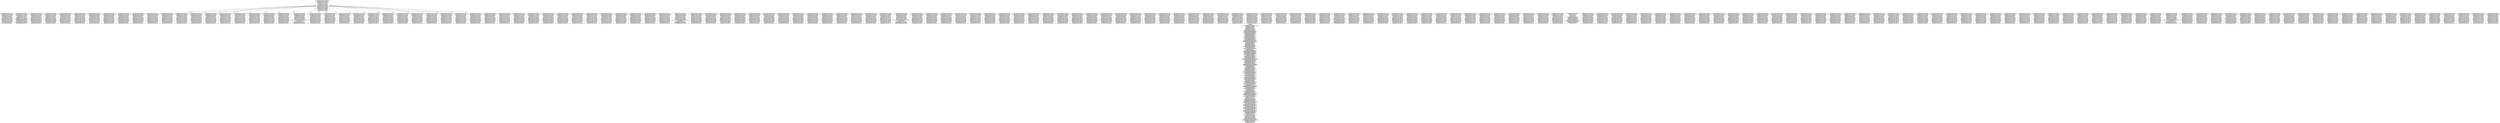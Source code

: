 digraph 8420520 { 
label=<<font face="Times-Bold">Context</font><br/>Thread.run(680)<br/>JIoEndpoint$Worker.run(489)<br/>Http11Protocol$Http11ConnectionHandler.process(588)<br/>Http11Processor.process(852)<br/>CoyoteAdapter.service(298)<br/>StandardEngineValve.invoke(109)<br/>ErrorReportValve.invoke(102)<br/>StandardHostValve.invoke(127)<br/>StandardContextValve.invoke(191)<br/>StandardWrapperValve.invoke(233)<br/>ApplicationFilterChain.doFilter(206)<br/>ApplicationFilterChain.internalDoFilter(235)<br/>FourOhFourErrorLoggingFilter.doFilter(65)<br/>ApplicationFilterChain.doFilter(206)<br/>ApplicationFilterChain.internalDoFilter(235)<br/>HeaderSanitisingFilter.doFilter(44)<br/>ApplicationFilterChain.doFilter(206)<br/>ApplicationFilterChain.internalDoFilter(235)<br/>AbstractHttpFilter.doFilter(31)<br/>AbstractEncodingFilter.doFilter(41)<br/>ApplicationFilterChain.doFilter(206)<br/>ApplicationFilterChain.internalDoFilter(235)<br/>ActionContextCleanUp.doFilter(71)<br/>ApplicationFilterChain.doFilter(206)<br/>ApplicationFilterChain.internalDoFilter(235)<br/>AbstractHttpFilter.doFilter(31)<br/>RequestParamValidationFilter.doFilter(58)<br/>ApplicationFilterChain.doFilter(206)<br/>ApplicationFilterChain.internalDoFilter(235)<br/>ServletFilterModuleContainerFilter.doFilter(63)<br/>ServletFilterModuleContainerFilter.doFilter(77)<br/>IteratingFilterChain.doFilter(42)<br/>DelegatingPluginFilter.doFilter(74)<br/>AbstractHttpFilter.doFilter(34)<br/>ReverseProxyFilter.doFilter(427)<br/>DelegatingPluginFilter$1.doFilter(66)<br/>IteratingFilterChain.doFilter(46)<br/>ApplicationFilterChain.doFilter(206)<br/>ApplicationFilterChain.internalDoFilter(235)<br/>AbstractHttpFilter.doFilter(31)<br/>AbstractCachingFilter.doFilter(33)<br/>ApplicationFilterChain.doFilter(206)<br/>ApplicationFilterChain.internalDoFilter(235)<br/>GzipFilter.doFilter(51)<br/>GzipFilter.doFilterInternal(81)<br/>ApplicationFilterChain.doFilter(206)<br/>ApplicationFilterChain.internalDoFilter(235)<br/>RequestCacheThreadLocalFilter.doFilter(25)<br/>ApplicationFilterChain.doFilter(206)<br/>ApplicationFilterChain.internalDoFilter(235)<br/>RequestTimeThreadLocalFilter.doFilter(35)<br/>ApplicationFilterChain.doFilter(206)<br/>ApplicationFilterChain.internalDoFilter(235)<br/>ProfilingFilter.doFilter(99)<br/>ApplicationFilterChain.doFilter(206)<br/>ApplicationFilterChain.internalDoFilter(235)<br/>ConfluenceErrorFilter.doFilter(22)<br/>ApplicationFilterChain.doFilter(206)<br/>ApplicationFilterChain.internalDoFilter(235)<br/>OncePerRequestFilter.doFilter(75)<br/>FlushingSpringSessionInViewFilter.doFilterInternal(29)<br/>OpenSessionInViewFilter.doFilterInternal(170)<br/>ApplicationFilterChain.doFilter(206)<br/>ApplicationFilterChain.internalDoFilter(235)<br/>AbstractJohnsonFilter.doFilter(72)<br/>ApplicationFilterChain.doFilter(206)<br/>ApplicationFilterChain.internalDoFilter(235)<br/>ClusterHeaderFilter.doFilter(34)<br/>ApplicationFilterChain.doFilter(206)<br/>ApplicationFilterChain.internalDoFilter(235)<br/>ServletFilterModuleContainerFilter.doFilter(63)<br/>ServletFilterModuleContainerFilter.doFilter(77)<br/>IteratingFilterChain.doFilter(42)<br/>DelegatingPluginFilter.doFilter(74)<br/>OAuthFilter.doFilter(69)<br/>DelegatingPluginFilter$1.doFilter(66)<br/>IteratingFilterChain.doFilter(46)<br/>ApplicationFilterChain.doFilter(206)<br/>ApplicationFilterChain.internalDoFilter(235)<br/>BaseLoginFilter.doFilter(142)<br/>ApplicationFilterChain.doFilter(206)<br/>ApplicationFilterChain.internalDoFilter(235)<br/>AbstractHttpFilter.doFilter(31)<br/>AbstractBootstrapHotSwappingFilter.doFilter(30)<br/>TrustedApplicationsFilter.doFilter(98)<br/>ApplicationFilterChain.doFilter(206)<br/>ApplicationFilterChain.internalDoFilter(235)<br/>SecurityFilter.doFilter(213)<br/>ApplicationFilterChain.doFilter(206)<br/>ApplicationFilterChain.internalDoFilter(235)<br/>AbstractHttpFilter.doFilter(31)<br/>UserThreadLocalFilter.doFilter(44)<br/>ApplicationFilterChain.doFilter(206)<br/>ApplicationFilterChain.internalDoFilter(235)<br/>ThreadLocalCacheFilter.doFilter(22)<br/>ApplicationFilterChain.doFilter(206)<br/>ApplicationFilterChain.internalDoFilter(235)<br/>AbstractHttpFilter.doFilter(31)<br/>LoggingContextFilter.doFilter(47)<br/>ApplicationFilterChain.doFilter(206)<br/>ApplicationFilterChain.internalDoFilter(235)<br/>AbstractHttpFilter.doFilter(31)<br/>ServletContextThreadLocalFilter.doFilter(19)<br/>ApplicationFilterChain.doFilter(206)<br/>ApplicationFilterChain.internalDoFilter(235)<br/>JmxFilter.doFilter(106)<br/>ApplicationFilterChain.doFilter(206)<br/>ApplicationFilterChain.internalDoFilter(235)<br/>ServletFilterModuleContainerFilter.doFilter(63)<br/>ServletFilterModuleContainerFilter.doFilter(77)<br/>IteratingFilterChain.doFilter(46)<br/>ApplicationFilterChain.doFilter(206)<br/>ApplicationFilterChain.internalDoFilter(235)<br/>PageFilter.doFilter(54)<br/>ProfilingPageFilter.parsePage(84)<br/>PageFilter.parsePage(118)<br/>ApplicationFilterChain.doFilter(206)<br/>ApplicationFilterChain.internalDoFilter(235)<br/>AbstractHttpFilter.doFilter(31)<br/>MessagesDecoratorFilter.doFilter(49)<br/>ApplicationFilterChain.doFilter(206)<br/>ApplicationFilterChain.internalDoFilter(235)<br/>ServletFilterModuleContainerFilter.doFilter(63)<br/>ServletFilterModuleContainerFilter.doFilter(77)<br/>IteratingFilterChain.doFilter(46)<br/>ApplicationFilterChain.doFilter(206)<br/>ApplicationFilterChain.internalDoFilter(290)<br/>HttpServlet.service(717)<br/>SpringManagedServlet.service(64)<br/>SimpleDisplayServlet.service(60)<br/>ApplicationDispatcher.forward(302)<br/>ApplicationDispatcher.doForward(374)<br/>ApplicationDispatcher.processRequest(436)<br/>ApplicationDispatcher.invoke(646)<br/>ApplicationFilterChain.doFilter(206)<br/>ApplicationFilterChain.internalDoFilter(235)<br/>ServletFilterModuleContainerFilter.doFilter(63)<br/>ServletFilterModuleContainerFilter.doFilter(77)<br/>IteratingFilterChain.doFilter(46)<br/>ApplicationFilterChain.doFilter(206)<br/>ApplicationFilterChain.internalDoFilter(235)<br/>ServletFilterModuleContainerFilter.doFilter(63)<br/>ServletFilterModuleContainerFilter.doFilter(77)<br/>IteratingFilterChain.doFilter(46)<br/>ApplicationFilterChain.doFilter(206)<br/>ApplicationFilterChain.internalDoFilter(235)<br/>ServletFilterModuleContainerFilter.doFilter(63)<br/>ServletFilterModuleContainerFilter.doFilter(77)<br/>IteratingFilterChain.doFilter(46)<br/>ApplicationFilterChain.doFilter(206)<br/>ApplicationFilterChain.internalDoFilter(235)<br/>ServletFilterModuleContainerFilter.doFilter(63)<br/>ServletFilterModuleContainerFilter.doFilter(77)<br/>IteratingFilterChain.doFilter(46)<br/>ApplicationFilterChain.doFilter(206)<br/>ApplicationFilterChain.internalDoFilter(290)<br/>HttpServlet.service(717)<br/>ServletDispatcher.service(199)<br/>ConfluenceServletDispatcher.serviceAction(53)<br/>DefaultActionProxy.execute(115)<br/>DefaultActionInvocation.invoke(165)<br/>AroundInterceptor.intercept(35)<br/>DefaultActionInvocation.invoke(165)<br/>SetupIncompleteInterceptor.intercept(40)<br/>DefaultActionInvocation.invoke(165)<br/>XWorkTransactionInterceptor.intercept(56)<br/>TransactionalInvocation.invokeInTransaction(59)<br/>TransactionalInvocation.invokeAndHandleExceptions(72)<br/>DefaultActionInvocation.invoke(165)<br/>AroundInterceptor.intercept(35)<br/>DefaultActionInvocation.invoke(165)<br/>AroundInterceptor.intercept(35)>;rankdir=BT;
1 [label="DefaultActionInvocation.invoke(165)\nConfluenceAutowireInterceptor.intercept(38)\nDefaultActionInvocation.invoke(165)\nLastModifiedInterceptor.intercept(38)\nDefaultActionInvocation.invoke(165)\nAroundInterceptor.intercept(35)\nDefaultActionInvocation.invoke(165)\nSpaceAwareInterceptor.intercept(68)\nDefaultActionInvocation.invoke(165)\nPageAwareInterceptor.intercept(109)\nDefaultActionInvocation.invoke(165)\nCommentAwareInterceptor.intercept(44)\nDefaultActionInvocation.invoke(165)\nUserAwareInterceptor.intercept(58)\nDefaultActionInvocation.invoke(165)\nAroundInterceptor.intercept(35)\nDefaultActionInvocation.invoke(165)\n", shape=box];
2 [label="DefaultActionInvocation.invoke(165)\nConfluenceAutowireInterceptor.intercept(38)\nDefaultActionInvocation.invoke(165)\nLastModifiedInterceptor.intercept(38)\nDefaultActionInvocation.invoke(165)\nAroundInterceptor.intercept(35)\nDefaultActionInvocation.invoke(165)\nSpaceAwareInterceptor.intercept(68)\nDefaultActionInvocation.invoke(187)\nDefaultActionInvocation.executeResult(263)\nWebWorkResultSupport.execute(116)\nServletDispatcherResult.doExecute(81)\nApplicationDispatcher.forward(302)\nApplicationDispatcher.doForward(374)\nApplicationDispatcher.processRequest(436)\nApplicationDispatcher.invoke(646)\nApplicationFilterChain.doFilter(206)\n", shape=box];
3 [label="DefaultActionInvocation.invoke(165)\nConfluenceAutowireInterceptor.intercept(38)\nDefaultActionInvocation.invoke(165)\nLastModifiedInterceptor.intercept(38)\nDefaultActionInvocation.invoke(165)\nAroundInterceptor.intercept(35)\nDefaultActionInvocation.invoke(165)\nSpaceAwareInterceptor.intercept(68)\nDefaultActionInvocation.invoke(165)\nPageAwareInterceptor.intercept(109)\nDefaultActionInvocation.invoke(165)\nCommentAwareInterceptor.intercept(44)\nDefaultActionInvocation.invoke(165)\nUserAwareInterceptor.intercept(58)\nDefaultActionInvocation.invoke(165)\nAroundInterceptor.intercept(35)\nDefaultActionInvocation.invoke(165)\n", shape=box];
4 [label="DefaultActionInvocation.invoke(165)\nConfluenceAutowireInterceptor.intercept(38)\nDefaultActionInvocation.invoke(165)\nLastModifiedInterceptor.intercept(38)\nDefaultActionInvocation.invoke(165)\nAroundInterceptor.intercept(35)\nDefaultActionInvocation.invoke(165)\nSpaceAwareInterceptor.intercept(68)\nDefaultActionInvocation.invoke(165)\nPageAwareInterceptor.intercept(109)\nDefaultActionInvocation.invoke(165)\nCommentAwareInterceptor.intercept(44)\nDefaultActionInvocation.invoke(165)\nUserAwareInterceptor.intercept(58)\nDefaultActionInvocation.invoke(165)\nAroundInterceptor.intercept(35)\nDefaultActionInvocation.invoke(165)\n", shape=box];
5 [label="DefaultActionInvocation.invoke(165)\nConfluenceAutowireInterceptor.intercept(38)\nDefaultActionInvocation.invoke(165)\nLastModifiedInterceptor.intercept(38)\nDefaultActionInvocation.invoke(165)\nAroundInterceptor.intercept(35)\nDefaultActionInvocation.invoke(165)\nSpaceAwareInterceptor.intercept(68)\nDefaultActionInvocation.invoke(165)\nPageAwareInterceptor.intercept(109)\nDefaultActionInvocation.invoke(165)\nCommentAwareInterceptor.intercept(44)\nDefaultActionInvocation.invoke(165)\nUserAwareInterceptor.intercept(58)\nDefaultActionInvocation.invoke(165)\nAroundInterceptor.intercept(35)\nDefaultActionInvocation.invoke(165)\n", shape=box];
6 [label="DefaultActionInvocation.invoke(165)\nConfluenceAutowireInterceptor.intercept(38)\nDefaultActionInvocation.invoke(165)\nLastModifiedInterceptor.intercept(38)\nDefaultActionInvocation.invoke(165)\nAroundInterceptor.intercept(35)\nDefaultActionInvocation.invoke(165)\nSpaceAwareInterceptor.intercept(68)\nDefaultActionInvocation.invoke(165)\nPageAwareInterceptor.intercept(109)\nDefaultActionInvocation.invoke(165)\nCommentAwareInterceptor.intercept(44)\nDefaultActionInvocation.invoke(165)\nUserAwareInterceptor.intercept(58)\nDefaultActionInvocation.invoke(165)\nAroundInterceptor.intercept(35)\nDefaultActionInvocation.invoke(165)\n", shape=box];
7 [label="DefaultActionInvocation.invoke(165)\nConfluenceAutowireInterceptor.intercept(38)\nDefaultActionInvocation.invoke(165)\nLastModifiedInterceptor.intercept(38)\nDefaultActionInvocation.invoke(165)\nAroundInterceptor.intercept(35)\nDefaultActionInvocation.invoke(165)\nSpaceAwareInterceptor.intercept(68)\nDefaultActionInvocation.invoke(165)\nPageAwareInterceptor.intercept(109)\nDefaultActionInvocation.invoke(165)\nCommentAwareInterceptor.intercept(44)\nDefaultActionInvocation.invoke(165)\nUserAwareInterceptor.intercept(58)\nDefaultActionInvocation.invoke(165)\nAroundInterceptor.intercept(35)\nDefaultActionInvocation.invoke(165)\n", shape=box];
8 [label="DefaultActionInvocation.invoke(165)\nConfluenceAutowireInterceptor.intercept(38)\nDefaultActionInvocation.invoke(165)\nLastModifiedInterceptor.intercept(38)\nDefaultActionInvocation.invoke(165)\nAroundInterceptor.intercept(35)\nDefaultActionInvocation.invoke(165)\nSpaceAwareInterceptor.intercept(68)\nDefaultActionInvocation.invoke(165)\nPageAwareInterceptor.intercept(109)\nDefaultActionInvocation.invoke(165)\nCommentAwareInterceptor.intercept(44)\nDefaultActionInvocation.invoke(165)\nUserAwareInterceptor.intercept(58)\nDefaultActionInvocation.invoke(165)\nAroundInterceptor.intercept(35)\nDefaultActionInvocation.invoke(165)\n", shape=box];
9 [label="DefaultActionInvocation.invoke(165)\nConfluenceAutowireInterceptor.intercept(38)\nDefaultActionInvocation.invoke(165)\nLastModifiedInterceptor.intercept(38)\nDefaultActionInvocation.invoke(165)\nAroundInterceptor.intercept(35)\nDefaultActionInvocation.invoke(165)\nSpaceAwareInterceptor.intercept(68)\nDefaultActionInvocation.invoke(165)\nPageAwareInterceptor.intercept(109)\nDefaultActionInvocation.invoke(165)\nCommentAwareInterceptor.intercept(44)\nDefaultActionInvocation.invoke(165)\nUserAwareInterceptor.intercept(58)\nDefaultActionInvocation.invoke(165)\nAroundInterceptor.intercept(35)\nDefaultActionInvocation.invoke(165)\n", shape=box];
10 [label="DefaultActionInvocation.invoke(165)\nConfluenceAutowireInterceptor.intercept(38)\nDefaultActionInvocation.invoke(165)\nLastModifiedInterceptor.intercept(38)\nDefaultActionInvocation.invoke(165)\nAroundInterceptor.intercept(35)\nDefaultActionInvocation.invoke(165)\nSpaceAwareInterceptor.intercept(68)\nDefaultActionInvocation.invoke(165)\nPageAwareInterceptor.intercept(109)\nDefaultActionInvocation.invoke(165)\nCommentAwareInterceptor.intercept(44)\nDefaultActionInvocation.invoke(165)\nUserAwareInterceptor.intercept(58)\nDefaultActionInvocation.invoke(165)\nAroundInterceptor.intercept(35)\nDefaultActionInvocation.invoke(165)\n", shape=box];
11 [label="DefaultActionInvocation.invoke(165)\nConfluenceAutowireInterceptor.intercept(38)\nDefaultActionInvocation.invoke(165)\nLastModifiedInterceptor.intercept(38)\nDefaultActionInvocation.invoke(165)\nAroundInterceptor.intercept(35)\nDefaultActionInvocation.invoke(165)\nSpaceAwareInterceptor.intercept(68)\nDefaultActionInvocation.invoke(165)\nPageAwareInterceptor.intercept(109)\nDefaultActionInvocation.invoke(165)\nCommentAwareInterceptor.intercept(44)\nDefaultActionInvocation.invoke(165)\nUserAwareInterceptor.intercept(58)\nDefaultActionInvocation.invoke(165)\nAroundInterceptor.intercept(35)\nDefaultActionInvocation.invoke(165)\n", shape=box];
12 [label="DefaultActionInvocation.invoke(165)\nConfluenceAutowireInterceptor.intercept(38)\nDefaultActionInvocation.invoke(165)\nLastModifiedInterceptor.intercept(38)\nDefaultActionInvocation.invoke(165)\nAroundInterceptor.intercept(35)\nDefaultActionInvocation.invoke(165)\nSpaceAwareInterceptor.intercept(68)\nDefaultActionInvocation.invoke(165)\nPageAwareInterceptor.intercept(109)\nDefaultActionInvocation.invoke(165)\nCommentAwareInterceptor.intercept(44)\nDefaultActionInvocation.invoke(165)\nUserAwareInterceptor.intercept(58)\nDefaultActionInvocation.invoke(165)\nAroundInterceptor.intercept(35)\nDefaultActionInvocation.invoke(165)\n", shape=box];
13 [label="DefaultActionInvocation.invoke(165)\nConfluenceAutowireInterceptor.intercept(38)\nDefaultActionInvocation.invoke(165)\nLastModifiedInterceptor.intercept(38)\nDefaultActionInvocation.invoke(165)\nAroundInterceptor.intercept(35)\nDefaultActionInvocation.invoke(165)\nSpaceAwareInterceptor.intercept(68)\nDefaultActionInvocation.invoke(165)\nPageAwareInterceptor.intercept(109)\nDefaultActionInvocation.invoke(165)\nCommentAwareInterceptor.intercept(44)\nDefaultActionInvocation.invoke(165)\nUserAwareInterceptor.intercept(58)\nDefaultActionInvocation.invoke(165)\nAroundInterceptor.intercept(35)\nDefaultActionInvocation.invoke(165)\n", shape=box];
14 [label="DefaultActionInvocation.invoke(165)\nConfluenceAutowireInterceptor.intercept(38)\nDefaultActionInvocation.invoke(165)\nLastModifiedInterceptor.intercept(38)\nDefaultActionInvocation.invoke(165)\nAroundInterceptor.intercept(35)\nDefaultActionInvocation.invoke(165)\nSpaceAwareInterceptor.intercept(68)\nDefaultActionInvocation.invoke(165)\nPageAwareInterceptor.intercept(109)\nDefaultActionInvocation.invoke(165)\nCommentAwareInterceptor.intercept(44)\nDefaultActionInvocation.invoke(165)\nUserAwareInterceptor.intercept(58)\nDefaultActionInvocation.invoke(165)\nAroundInterceptor.intercept(35)\nDefaultActionInvocation.invoke(165)\n", shape=box];
15 [label="DefaultActionInvocation.invoke(165)\nConfluenceAutowireInterceptor.intercept(38)\nDefaultActionInvocation.invoke(165)\nLastModifiedInterceptor.intercept(38)\nDefaultActionInvocation.invoke(165)\nAroundInterceptor.intercept(35)\nDefaultActionInvocation.invoke(165)\nSpaceAwareInterceptor.intercept(68)\nDefaultActionInvocation.invoke(165)\nPageAwareInterceptor.intercept(109)\nDefaultActionInvocation.invoke(165)\nCommentAwareInterceptor.intercept(44)\nDefaultActionInvocation.invoke(165)\nUserAwareInterceptor.intercept(58)\nDefaultActionInvocation.invoke(165)\nAroundInterceptor.intercept(35)\nDefaultActionInvocation.invoke(165)\n", shape=box];
16 [label="DefaultActionInvocation.invoke(165)\nConfluenceAutowireInterceptor.intercept(38)\nDefaultActionInvocation.invoke(165)\nLastModifiedInterceptor.intercept(38)\nDefaultActionInvocation.invoke(165)\nAroundInterceptor.intercept(35)\nDefaultActionInvocation.invoke(165)\nSpaceAwareInterceptor.intercept(68)\nDefaultActionInvocation.invoke(165)\nPageAwareInterceptor.intercept(109)\nDefaultActionInvocation.invoke(165)\nCommentAwareInterceptor.intercept(44)\nDefaultActionInvocation.invoke(165)\nUserAwareInterceptor.intercept(58)\nDefaultActionInvocation.invoke(165)\nAroundInterceptor.intercept(35)\nDefaultActionInvocation.invoke(165)\n", shape=box];
17 [label="DefaultActionInvocation.invoke(165)\nConfluenceAutowireInterceptor.intercept(38)\nDefaultActionInvocation.invoke(165)\nLastModifiedInterceptor.intercept(38)\nDefaultActionInvocation.invoke(165)\nAroundInterceptor.intercept(35)\nDefaultActionInvocation.invoke(165)\nSpaceAwareInterceptor.intercept(68)\nDefaultActionInvocation.invoke(165)\nPageAwareInterceptor.intercept(109)\nDefaultActionInvocation.invoke(165)\nCommentAwareInterceptor.intercept(44)\nDefaultActionInvocation.invoke(165)\nUserAwareInterceptor.intercept(58)\nDefaultActionInvocation.invoke(165)\nAroundInterceptor.intercept(35)\nDefaultActionInvocation.invoke(165)\n", shape=box];
18 [label="DefaultActionInvocation.invoke(165)\nConfluenceAutowireInterceptor.intercept(38)\nDefaultActionInvocation.invoke(165)\nLastModifiedInterceptor.intercept(38)\nDefaultActionInvocation.invoke(165)\nAroundInterceptor.intercept(35)\nDefaultActionInvocation.invoke(165)\nSpaceAwareInterceptor.intercept(68)\nDefaultActionInvocation.invoke(165)\nPageAwareInterceptor.intercept(109)\nDefaultActionInvocation.invoke(165)\nCommentAwareInterceptor.intercept(44)\nDefaultActionInvocation.invoke(165)\nUserAwareInterceptor.intercept(58)\nDefaultActionInvocation.invoke(165)\nAroundInterceptor.intercept(35)\nDefaultActionInvocation.invoke(165)\n", shape=box];
19 [label="DefaultActionInvocation.invoke(165)\nConfluenceAutowireInterceptor.intercept(38)\nDefaultActionInvocation.invoke(165)\nLastModifiedInterceptor.intercept(38)\nDefaultActionInvocation.invoke(165)\nAroundInterceptor.intercept(35)\nDefaultActionInvocation.invoke(165)\nSpaceAwareInterceptor.intercept(68)\nDefaultActionInvocation.invoke(165)\nPageAwareInterceptor.intercept(109)\nDefaultActionInvocation.invoke(165)\nCommentAwareInterceptor.intercept(44)\nDefaultActionInvocation.invoke(165)\nUserAwareInterceptor.intercept(58)\nDefaultActionInvocation.invoke(165)\nAroundInterceptor.intercept(35)\nDefaultActionInvocation.invoke(165)\n", shape=box];
20 [label="DefaultActionInvocation.invoke(165)\nConfluenceAutowireInterceptor.intercept(38)\nDefaultActionInvocation.invoke(165)\nLastModifiedInterceptor.intercept(38)\nDefaultActionInvocation.invoke(165)\nAroundInterceptor.intercept(35)\nDefaultActionInvocation.invoke(165)\nSpaceAwareInterceptor.intercept(68)\nDefaultActionInvocation.invoke(165)\nPageAwareInterceptor.intercept(109)\nDefaultActionInvocation.invoke(165)\nCommentAwareInterceptor.intercept(44)\nDefaultActionInvocation.invoke(165)\nUserAwareInterceptor.intercept(58)\nDefaultActionInvocation.invoke(165)\nAroundInterceptor.intercept(35)\nDefaultActionInvocation.invoke(165)\n", shape=box];
21 [label="DefaultActionInvocation.invoke(165)\nConfluenceAutowireInterceptor.intercept(38)\nDefaultActionInvocation.invoke(165)\nLastModifiedInterceptor.intercept(38)\nDefaultActionInvocation.invoke(165)\nAroundInterceptor.intercept(35)\nDefaultActionInvocation.invoke(165)\nSpaceAwareInterceptor.intercept(68)\nDefaultActionInvocation.invoke(165)\nPageAwareInterceptor.intercept(109)\nDefaultActionInvocation.invoke(165)\nCommentAwareInterceptor.intercept(44)\nDefaultActionInvocation.invoke(165)\nUserAwareInterceptor.intercept(58)\nDefaultActionInvocation.invoke(165)\nAroundInterceptor.intercept(35)\nDefaultActionInvocation.invoke(165)\n", shape=box];
22 [label="DefaultActionInvocation.invoke(165)\nConfluenceAutowireInterceptor.intercept(38)\nDefaultActionInvocation.invoke(165)\nLastModifiedInterceptor.intercept(38)\nDefaultActionInvocation.invoke(165)\nAroundInterceptor.intercept(35)\nDefaultActionInvocation.invoke(165)\nSpaceAwareInterceptor.intercept(68)\nDefaultActionInvocation.invoke(165)\nPageAwareInterceptor.intercept(109)\nDefaultActionInvocation.invoke(165)\nCommentAwareInterceptor.intercept(44)\nDefaultActionInvocation.invoke(165)\nUserAwareInterceptor.intercept(58)\nDefaultActionInvocation.invoke(165)\nAroundInterceptor.intercept(35)\nDefaultActionInvocation.invoke(165)\n", shape=box];
23 [label="DefaultActionInvocation.invoke(165)\nConfluenceAutowireInterceptor.intercept(38)\nDefaultActionInvocation.invoke(165)\nLastModifiedInterceptor.intercept(38)\nDefaultActionInvocation.invoke(165)\nAroundInterceptor.intercept(35)\nDefaultActionInvocation.invoke(165)\nSpaceAwareInterceptor.intercept(68)\nDefaultActionInvocation.invoke(165)\nPageAwareInterceptor.intercept(109)\nDefaultActionInvocation.invoke(165)\nCommentAwareInterceptor.intercept(44)\nDefaultActionInvocation.invoke(165)\nUserAwareInterceptor.intercept(58)\nDefaultActionInvocation.invoke(165)\nAroundInterceptor.intercept(35)\nDefaultActionInvocation.invoke(165)\n", shape=box];
24 [label="DefaultActionInvocation.invoke(165)\nConfluenceAutowireInterceptor.intercept(38)\nDefaultActionInvocation.invoke(165)\nLastModifiedInterceptor.intercept(38)\nDefaultActionInvocation.invoke(165)\nAroundInterceptor.intercept(35)\nDefaultActionInvocation.invoke(165)\nSpaceAwareInterceptor.intercept(68)\nDefaultActionInvocation.invoke(165)\nPageAwareInterceptor.intercept(109)\nDefaultActionInvocation.invoke(165)\nCommentAwareInterceptor.intercept(44)\nDefaultActionInvocation.invoke(165)\nUserAwareInterceptor.intercept(58)\nDefaultActionInvocation.invoke(165)\nAroundInterceptor.intercept(35)\nDefaultActionInvocation.invoke(165)\n", shape=box];
25 [label="DefaultActionInvocation.invoke(165)\nConfluenceAutowireInterceptor.intercept(38)\nDefaultActionInvocation.invoke(165)\nLastModifiedInterceptor.intercept(38)\nDefaultActionInvocation.invoke(165)\nAroundInterceptor.intercept(35)\nDefaultActionInvocation.invoke(165)\nSpaceAwareInterceptor.intercept(68)\nDefaultActionInvocation.invoke(165)\nPageAwareInterceptor.intercept(109)\nDefaultActionInvocation.invoke(165)\nCommentAwareInterceptor.intercept(44)\nDefaultActionInvocation.invoke(165)\nUserAwareInterceptor.intercept(58)\nDefaultActionInvocation.invoke(165)\nAroundInterceptor.intercept(35)\nDefaultActionInvocation.invoke(165)\n", shape=box];
26 [label="DefaultActionInvocation.invoke(165)\nConfluenceAutowireInterceptor.intercept(38)\nDefaultActionInvocation.invoke(165)\nLastModifiedInterceptor.intercept(38)\nDefaultActionInvocation.invoke(165)\nAroundInterceptor.intercept(35)\nDefaultActionInvocation.invoke(165)\nSpaceAwareInterceptor.intercept(68)\nDefaultActionInvocation.invoke(165)\nPageAwareInterceptor.intercept(109)\nDefaultActionInvocation.invoke(165)\nCommentAwareInterceptor.intercept(44)\nDefaultActionInvocation.invoke(165)\nUserAwareInterceptor.intercept(58)\nDefaultActionInvocation.invoke(165)\nAroundInterceptor.intercept(35)\nDefaultActionInvocation.invoke(165)\n", shape=box];
27 [label="DefaultActionInvocation.invoke(165)\nConfluenceAutowireInterceptor.intercept(38)\nDefaultActionInvocation.invoke(165)\nLastModifiedInterceptor.intercept(38)\nDefaultActionInvocation.invoke(165)\nAroundInterceptor.intercept(35)\nDefaultActionInvocation.invoke(165)\nSpaceAwareInterceptor.intercept(68)\nDefaultActionInvocation.invoke(165)\nPageAwareInterceptor.intercept(109)\nDefaultActionInvocation.invoke(165)\nCommentAwareInterceptor.intercept(44)\nDefaultActionInvocation.invoke(165)\nUserAwareInterceptor.intercept(58)\nDefaultActionInvocation.invoke(165)\nAroundInterceptor.intercept(35)\nDefaultActionInvocation.invoke(165)\n", shape=box];
28 [label="DefaultActionInvocation.invoke(165)\nConfluenceAutowireInterceptor.intercept(38)\nDefaultActionInvocation.invoke(165)\nLastModifiedInterceptor.intercept(38)\nDefaultActionInvocation.invoke(165)\nAroundInterceptor.intercept(35)\nDefaultActionInvocation.invoke(165)\nSpaceAwareInterceptor.intercept(68)\nDefaultActionInvocation.invoke(165)\nPageAwareInterceptor.intercept(109)\nDefaultActionInvocation.invoke(165)\nCommentAwareInterceptor.intercept(44)\nDefaultActionInvocation.invoke(165)\nUserAwareInterceptor.intercept(58)\nDefaultActionInvocation.invoke(165)\nAroundInterceptor.intercept(35)\nDefaultActionInvocation.invoke(165)\n", shape=box];
29 [label="DefaultActionInvocation.invoke(165)\nConfluenceAutowireInterceptor.intercept(38)\nDefaultActionInvocation.invoke(165)\nLastModifiedInterceptor.intercept(38)\nDefaultActionInvocation.invoke(165)\nAroundInterceptor.intercept(35)\nDefaultActionInvocation.invoke(165)\nSpaceAwareInterceptor.intercept(68)\nDefaultActionInvocation.invoke(165)\nPageAwareInterceptor.intercept(58)\nPageAwareInterceptor.getPage(134)\nPageAwareInterceptor.getPageFromKeyAndTitle(183)\n$Proxy34.getPage(-1)\nJdkDynamicAopProxy.invoke(204)\nReflectiveMethodInvocation.proceed(171)\nSpringProfilingInterceptor.invoke(16)\nReflectiveMethodInvocation.proceed(171)\n", shape=box];
30 [label="DefaultActionInvocation.invoke(165)\nConfluenceAutowireInterceptor.intercept(38)\nDefaultActionInvocation.invoke(165)\nLastModifiedInterceptor.intercept(38)\nDefaultActionInvocation.invoke(165)\nAroundInterceptor.intercept(35)\nDefaultActionInvocation.invoke(165)\nSpaceAwareInterceptor.intercept(68)\nDefaultActionInvocation.invoke(165)\nPageAwareInterceptor.intercept(109)\nDefaultActionInvocation.invoke(165)\nCommentAwareInterceptor.intercept(44)\nDefaultActionInvocation.invoke(165)\nUserAwareInterceptor.intercept(58)\nDefaultActionInvocation.invoke(165)\nAroundInterceptor.intercept(35)\nDefaultActionInvocation.invoke(165)\n", shape=box];
31 [label="DefaultActionInvocation.invoke(165)\nConfluenceAutowireInterceptor.intercept(38)\nDefaultActionInvocation.invoke(165)\nLastModifiedInterceptor.intercept(38)\nDefaultActionInvocation.invoke(165)\nAroundInterceptor.intercept(35)\nDefaultActionInvocation.invoke(165)\nSpaceAwareInterceptor.intercept(68)\nDefaultActionInvocation.invoke(165)\nPageAwareInterceptor.intercept(109)\nDefaultActionInvocation.invoke(165)\nCommentAwareInterceptor.intercept(44)\nDefaultActionInvocation.invoke(165)\nUserAwareInterceptor.intercept(58)\nDefaultActionInvocation.invoke(165)\nAroundInterceptor.intercept(35)\nDefaultActionInvocation.invoke(165)\n", shape=box];
32 [label="DefaultActionInvocation.invoke(165)\nConfluenceAutowireInterceptor.intercept(38)\nDefaultActionInvocation.invoke(165)\nLastModifiedInterceptor.intercept(38)\nDefaultActionInvocation.invoke(165)\nAroundInterceptor.intercept(35)\nDefaultActionInvocation.invoke(165)\nSpaceAwareInterceptor.intercept(68)\nDefaultActionInvocation.invoke(165)\nPageAwareInterceptor.intercept(109)\nDefaultActionInvocation.invoke(165)\nCommentAwareInterceptor.intercept(44)\nDefaultActionInvocation.invoke(165)\nUserAwareInterceptor.intercept(58)\nDefaultActionInvocation.invoke(165)\nAroundInterceptor.intercept(35)\nDefaultActionInvocation.invoke(165)\n", shape=box];
33 [label="DefaultActionInvocation.invoke(165)\nConfluenceAutowireInterceptor.intercept(38)\nDefaultActionInvocation.invoke(165)\nLastModifiedInterceptor.intercept(38)\nDefaultActionInvocation.invoke(165)\nAroundInterceptor.intercept(35)\nDefaultActionInvocation.invoke(165)\nSpaceAwareInterceptor.intercept(68)\nDefaultActionInvocation.invoke(165)\nPageAwareInterceptor.intercept(109)\nDefaultActionInvocation.invoke(165)\nCommentAwareInterceptor.intercept(44)\nDefaultActionInvocation.invoke(165)\nUserAwareInterceptor.intercept(58)\nDefaultActionInvocation.invoke(165)\nAroundInterceptor.intercept(35)\nDefaultActionInvocation.invoke(165)\n", shape=box];
34 [label="DefaultActionInvocation.invoke(165)\nConfluenceAutowireInterceptor.intercept(38)\nDefaultActionInvocation.invoke(165)\nLastModifiedInterceptor.intercept(38)\nDefaultActionInvocation.invoke(165)\nAroundInterceptor.intercept(35)\nDefaultActionInvocation.invoke(165)\nSpaceAwareInterceptor.intercept(68)\nDefaultActionInvocation.invoke(165)\nPageAwareInterceptor.intercept(109)\nDefaultActionInvocation.invoke(165)\nCommentAwareInterceptor.intercept(44)\nDefaultActionInvocation.invoke(165)\nUserAwareInterceptor.intercept(58)\nDefaultActionInvocation.invoke(165)\nAroundInterceptor.intercept(35)\nDefaultActionInvocation.invoke(165)\n", shape=box];
35 [label="DefaultActionInvocation.invoke(165)\nConfluenceAutowireInterceptor.intercept(38)\nDefaultActionInvocation.invoke(165)\nLastModifiedInterceptor.intercept(38)\nDefaultActionInvocation.invoke(165)\nAroundInterceptor.intercept(35)\nDefaultActionInvocation.invoke(165)\nSpaceAwareInterceptor.intercept(68)\nDefaultActionInvocation.invoke(165)\nPageAwareInterceptor.intercept(109)\nDefaultActionInvocation.invoke(165)\nCommentAwareInterceptor.intercept(44)\nDefaultActionInvocation.invoke(165)\nUserAwareInterceptor.intercept(58)\nDefaultActionInvocation.invoke(165)\nAroundInterceptor.intercept(35)\nDefaultActionInvocation.invoke(165)\n", shape=box];
36 [label="DefaultActionInvocation.invoke(165)\nConfluenceAutowireInterceptor.intercept(38)\nDefaultActionInvocation.invoke(165)\nLastModifiedInterceptor.intercept(38)\nDefaultActionInvocation.invoke(165)\nAroundInterceptor.intercept(35)\nDefaultActionInvocation.invoke(165)\nSpaceAwareInterceptor.intercept(68)\nDefaultActionInvocation.invoke(165)\nPageAwareInterceptor.intercept(109)\nDefaultActionInvocation.invoke(165)\nCommentAwareInterceptor.intercept(44)\nDefaultActionInvocation.invoke(165)\nUserAwareInterceptor.intercept(58)\nDefaultActionInvocation.invoke(165)\nAroundInterceptor.intercept(35)\nDefaultActionInvocation.invoke(165)\n", shape=box];
37 [label="DefaultActionInvocation.invoke(165)\nConfluenceAutowireInterceptor.intercept(38)\nDefaultActionInvocation.invoke(165)\nLastModifiedInterceptor.intercept(38)\nDefaultActionInvocation.invoke(165)\nAroundInterceptor.intercept(35)\nDefaultActionInvocation.invoke(165)\nSpaceAwareInterceptor.intercept(68)\nDefaultActionInvocation.invoke(165)\nPageAwareInterceptor.intercept(109)\nDefaultActionInvocation.invoke(165)\nCommentAwareInterceptor.intercept(44)\nDefaultActionInvocation.invoke(165)\nUserAwareInterceptor.intercept(58)\nDefaultActionInvocation.invoke(165)\nAroundInterceptor.intercept(35)\nDefaultActionInvocation.invoke(165)\n", shape=box];
38 [label="DefaultActionInvocation.invoke(165)\nConfluenceAutowireInterceptor.intercept(38)\nDefaultActionInvocation.invoke(165)\nLastModifiedInterceptor.intercept(38)\nDefaultActionInvocation.invoke(165)\nAroundInterceptor.intercept(35)\nDefaultActionInvocation.invoke(165)\nSpaceAwareInterceptor.intercept(68)\nDefaultActionInvocation.invoke(165)\nPageAwareInterceptor.intercept(109)\nDefaultActionInvocation.invoke(165)\nCommentAwareInterceptor.intercept(44)\nDefaultActionInvocation.invoke(165)\nUserAwareInterceptor.intercept(58)\nDefaultActionInvocation.invoke(165)\nAroundInterceptor.intercept(35)\nDefaultActionInvocation.invoke(165)\n", shape=box];
39 [label="DefaultActionInvocation.invoke(165)\nConfluenceAutowireInterceptor.intercept(38)\nDefaultActionInvocation.invoke(165)\nLastModifiedInterceptor.intercept(38)\nDefaultActionInvocation.invoke(165)\nAroundInterceptor.intercept(35)\nDefaultActionInvocation.invoke(165)\nSpaceAwareInterceptor.intercept(68)\nDefaultActionInvocation.invoke(165)\nPageAwareInterceptor.intercept(109)\nDefaultActionInvocation.invoke(165)\nCommentAwareInterceptor.intercept(44)\nDefaultActionInvocation.invoke(165)\nUserAwareInterceptor.intercept(58)\nDefaultActionInvocation.invoke(165)\nAroundInterceptor.intercept(35)\nDefaultActionInvocation.invoke(165)\n", shape=box];
40 [label="DefaultActionInvocation.invoke(165)\nConfluenceAutowireInterceptor.intercept(38)\nDefaultActionInvocation.invoke(165)\nLastModifiedInterceptor.intercept(38)\nDefaultActionInvocation.invoke(165)\nAroundInterceptor.intercept(35)\nDefaultActionInvocation.invoke(165)\nSpaceAwareInterceptor.intercept(68)\nDefaultActionInvocation.invoke(165)\nPageAwareInterceptor.intercept(109)\nDefaultActionInvocation.invoke(165)\nCommentAwareInterceptor.intercept(44)\nDefaultActionInvocation.invoke(165)\nUserAwareInterceptor.intercept(58)\nDefaultActionInvocation.invoke(165)\nAroundInterceptor.intercept(35)\nDefaultActionInvocation.invoke(165)\n", shape=box];
41 [label="DefaultActionInvocation.invoke(165)\nConfluenceAutowireInterceptor.intercept(38)\nDefaultActionInvocation.invoke(165)\nLastModifiedInterceptor.intercept(38)\nDefaultActionInvocation.invoke(165)\nAroundInterceptor.intercept(35)\nDefaultActionInvocation.invoke(165)\nSpaceAwareInterceptor.intercept(68)\nDefaultActionInvocation.invoke(165)\nPageAwareInterceptor.intercept(109)\nDefaultActionInvocation.invoke(165)\nCommentAwareInterceptor.intercept(44)\nDefaultActionInvocation.invoke(165)\nUserAwareInterceptor.intercept(58)\nDefaultActionInvocation.invoke(165)\nAroundInterceptor.intercept(35)\nDefaultActionInvocation.invoke(165)\n", shape=box];
42 [label="DefaultActionInvocation.invoke(165)\nConfluenceAutowireInterceptor.intercept(38)\nDefaultActionInvocation.invoke(165)\nLastModifiedInterceptor.intercept(38)\nDefaultActionInvocation.invoke(165)\nAroundInterceptor.intercept(35)\nDefaultActionInvocation.invoke(165)\nSpaceAwareInterceptor.intercept(68)\nDefaultActionInvocation.invoke(165)\nPageAwareInterceptor.intercept(109)\nDefaultActionInvocation.invoke(165)\nCommentAwareInterceptor.intercept(44)\nDefaultActionInvocation.invoke(165)\nUserAwareInterceptor.intercept(58)\nDefaultActionInvocation.invoke(165)\nAroundInterceptor.intercept(35)\nDefaultActionInvocation.invoke(165)\n", shape=box];
43 [label="DefaultActionInvocation.invoke(165)\nConfluenceAutowireInterceptor.intercept(38)\nDefaultActionInvocation.invoke(165)\nLastModifiedInterceptor.intercept(38)\nDefaultActionInvocation.invoke(165)\nAroundInterceptor.intercept(35)\nDefaultActionInvocation.invoke(165)\nSpaceAwareInterceptor.intercept(68)\nDefaultActionInvocation.invoke(165)\nPageAwareInterceptor.intercept(109)\nDefaultActionInvocation.invoke(165)\nCommentAwareInterceptor.intercept(44)\nDefaultActionInvocation.invoke(165)\nUserAwareInterceptor.intercept(58)\nDefaultActionInvocation.invoke(165)\nAroundInterceptor.intercept(35)\nDefaultActionInvocation.invoke(165)\n", shape=box];
44 [label="DefaultActionInvocation.invoke(165)\nConfluenceAutowireInterceptor.intercept(38)\nDefaultActionInvocation.invoke(165)\nLastModifiedInterceptor.intercept(38)\nDefaultActionInvocation.invoke(165)\nAroundInterceptor.intercept(35)\nDefaultActionInvocation.invoke(165)\nSpaceAwareInterceptor.intercept(68)\nDefaultActionInvocation.invoke(165)\nPageAwareInterceptor.intercept(58)\nPageAwareInterceptor.getPage(134)\nPageAwareInterceptor.getPageFromKeyAndTitle(183)\n$Proxy34.getPage(-1)\nJdkDynamicAopProxy.invoke(204)\nReflectiveMethodInvocation.proceed(171)\nSpringProfilingInterceptor.invoke(16)\nReflectiveMethodInvocation.proceed(171)\n", shape=box];
45 [label="DefaultActionInvocation.invoke(165)\nConfluenceAutowireInterceptor.intercept(38)\nDefaultActionInvocation.invoke(165)\nLastModifiedInterceptor.intercept(38)\nDefaultActionInvocation.invoke(165)\nAroundInterceptor.intercept(35)\nDefaultActionInvocation.invoke(165)\nSpaceAwareInterceptor.intercept(68)\nDefaultActionInvocation.invoke(165)\nPageAwareInterceptor.intercept(109)\nDefaultActionInvocation.invoke(165)\nCommentAwareInterceptor.intercept(44)\nDefaultActionInvocation.invoke(165)\nUserAwareInterceptor.intercept(58)\nDefaultActionInvocation.invoke(165)\nAroundInterceptor.intercept(35)\nDefaultActionInvocation.invoke(165)\n", shape=box];
46 [label="DefaultActionInvocation.invoke(165)\nConfluenceAutowireInterceptor.intercept(38)\nDefaultActionInvocation.invoke(165)\nLastModifiedInterceptor.intercept(38)\nDefaultActionInvocation.invoke(165)\nAroundInterceptor.intercept(35)\nDefaultActionInvocation.invoke(165)\nSpaceAwareInterceptor.intercept(68)\nDefaultActionInvocation.invoke(165)\nPageAwareInterceptor.intercept(109)\nDefaultActionInvocation.invoke(165)\nCommentAwareInterceptor.intercept(44)\nDefaultActionInvocation.invoke(165)\nUserAwareInterceptor.intercept(58)\nDefaultActionInvocation.invoke(165)\nAroundInterceptor.intercept(35)\nDefaultActionInvocation.invoke(165)\n", shape=box];
47 [label="DefaultActionInvocation.invoke(165)\nConfluenceAutowireInterceptor.intercept(38)\nDefaultActionInvocation.invoke(165)\nLastModifiedInterceptor.intercept(38)\nDefaultActionInvocation.invoke(165)\nAroundInterceptor.intercept(35)\nDefaultActionInvocation.invoke(165)\nSpaceAwareInterceptor.intercept(68)\nDefaultActionInvocation.invoke(165)\nPageAwareInterceptor.intercept(109)\nDefaultActionInvocation.invoke(165)\nCommentAwareInterceptor.intercept(44)\nDefaultActionInvocation.invoke(165)\nUserAwareInterceptor.intercept(58)\nDefaultActionInvocation.invoke(165)\nAroundInterceptor.intercept(35)\nDefaultActionInvocation.invoke(165)\n", shape=box];
48 [label="DefaultActionInvocation.invoke(165)\nConfluenceAutowireInterceptor.intercept(38)\nDefaultActionInvocation.invoke(165)\nLastModifiedInterceptor.intercept(38)\nDefaultActionInvocation.invoke(165)\nAroundInterceptor.intercept(35)\nDefaultActionInvocation.invoke(165)\nSpaceAwareInterceptor.intercept(68)\nDefaultActionInvocation.invoke(165)\nPageAwareInterceptor.intercept(109)\nDefaultActionInvocation.invoke(165)\nCommentAwareInterceptor.intercept(44)\nDefaultActionInvocation.invoke(165)\nUserAwareInterceptor.intercept(58)\nDefaultActionInvocation.invoke(165)\nAroundInterceptor.intercept(35)\nDefaultActionInvocation.invoke(165)\n", shape=box];
49 [label="DefaultActionInvocation.invoke(165)\nConfluenceAutowireInterceptor.intercept(38)\nDefaultActionInvocation.invoke(165)\nLastModifiedInterceptor.intercept(38)\nDefaultActionInvocation.invoke(165)\nAroundInterceptor.intercept(35)\nDefaultActionInvocation.invoke(165)\nSpaceAwareInterceptor.intercept(68)\nDefaultActionInvocation.invoke(165)\nPageAwareInterceptor.intercept(109)\nDefaultActionInvocation.invoke(165)\nCommentAwareInterceptor.intercept(44)\nDefaultActionInvocation.invoke(165)\nUserAwareInterceptor.intercept(58)\nDefaultActionInvocation.invoke(165)\nAroundInterceptor.intercept(35)\nDefaultActionInvocation.invoke(165)\n", shape=box];
50 [label="DefaultActionInvocation.invoke(165)\nConfluenceAutowireInterceptor.intercept(38)\nDefaultActionInvocation.invoke(165)\nLastModifiedInterceptor.intercept(38)\nDefaultActionInvocation.invoke(165)\nAroundInterceptor.intercept(35)\nDefaultActionInvocation.invoke(165)\nSpaceAwareInterceptor.intercept(68)\nDefaultActionInvocation.invoke(165)\nPageAwareInterceptor.intercept(109)\nDefaultActionInvocation.invoke(165)\nCommentAwareInterceptor.intercept(44)\nDefaultActionInvocation.invoke(165)\nUserAwareInterceptor.intercept(58)\nDefaultActionInvocation.invoke(165)\nAroundInterceptor.intercept(35)\nDefaultActionInvocation.invoke(165)\n", shape=box];
51 [label="DefaultActionInvocation.invoke(165)\nConfluenceAutowireInterceptor.intercept(38)\nDefaultActionInvocation.invoke(165)\nLastModifiedInterceptor.intercept(38)\nDefaultActionInvocation.invoke(165)\nAroundInterceptor.intercept(35)\nDefaultActionInvocation.invoke(165)\nSpaceAwareInterceptor.intercept(68)\nDefaultActionInvocation.invoke(165)\nPageAwareInterceptor.intercept(109)\nDefaultActionInvocation.invoke(165)\nCommentAwareInterceptor.intercept(44)\nDefaultActionInvocation.invoke(165)\nUserAwareInterceptor.intercept(58)\nDefaultActionInvocation.invoke(165)\nAroundInterceptor.intercept(35)\nDefaultActionInvocation.invoke(165)\n", shape=box];
52 [label="DefaultActionInvocation.invoke(165)\nConfluenceAutowireInterceptor.intercept(38)\nDefaultActionInvocation.invoke(165)\nLastModifiedInterceptor.intercept(38)\nDefaultActionInvocation.invoke(165)\nAroundInterceptor.intercept(35)\nDefaultActionInvocation.invoke(165)\nSpaceAwareInterceptor.intercept(68)\nDefaultActionInvocation.invoke(165)\nPageAwareInterceptor.intercept(109)\nDefaultActionInvocation.invoke(165)\nCommentAwareInterceptor.intercept(44)\nDefaultActionInvocation.invoke(165)\nUserAwareInterceptor.intercept(58)\nDefaultActionInvocation.invoke(165)\nAroundInterceptor.intercept(35)\nDefaultActionInvocation.invoke(165)\n", shape=box];
53 [label="DefaultActionInvocation.invoke(165)\nConfluenceAutowireInterceptor.intercept(38)\nDefaultActionInvocation.invoke(165)\nLastModifiedInterceptor.intercept(38)\nDefaultActionInvocation.invoke(165)\nAroundInterceptor.intercept(35)\nDefaultActionInvocation.invoke(165)\nSpaceAwareInterceptor.intercept(68)\nDefaultActionInvocation.invoke(165)\nPageAwareInterceptor.intercept(109)\nDefaultActionInvocation.invoke(165)\nCommentAwareInterceptor.intercept(44)\nDefaultActionInvocation.invoke(165)\nUserAwareInterceptor.intercept(58)\nDefaultActionInvocation.invoke(165)\nAroundInterceptor.intercept(35)\nDefaultActionInvocation.invoke(165)\n", shape=box];
54 [label="DefaultActionInvocation.invoke(165)\nConfluenceAutowireInterceptor.intercept(38)\nDefaultActionInvocation.invoke(165)\nLastModifiedInterceptor.intercept(38)\nDefaultActionInvocation.invoke(165)\nAroundInterceptor.intercept(35)\nDefaultActionInvocation.invoke(165)\nSpaceAwareInterceptor.intercept(68)\nDefaultActionInvocation.invoke(165)\nPageAwareInterceptor.intercept(109)\nDefaultActionInvocation.invoke(165)\nCommentAwareInterceptor.intercept(44)\nDefaultActionInvocation.invoke(165)\nUserAwareInterceptor.intercept(58)\nDefaultActionInvocation.invoke(165)\nAroundInterceptor.intercept(35)\nDefaultActionInvocation.invoke(165)\n", shape=box];
55 [label="DefaultActionInvocation.invoke(165)\nConfluenceAutowireInterceptor.intercept(38)\nDefaultActionInvocation.invoke(165)\nLastModifiedInterceptor.intercept(38)\nDefaultActionInvocation.invoke(165)\nAroundInterceptor.intercept(35)\nDefaultActionInvocation.invoke(165)\nSpaceAwareInterceptor.intercept(68)\nDefaultActionInvocation.invoke(165)\nPageAwareInterceptor.intercept(109)\nDefaultActionInvocation.invoke(165)\nCommentAwareInterceptor.intercept(44)\nDefaultActionInvocation.invoke(165)\nUserAwareInterceptor.intercept(58)\nDefaultActionInvocation.invoke(165)\nAroundInterceptor.intercept(35)\nDefaultActionInvocation.invoke(165)\n", shape=box];
56 [label="DefaultActionInvocation.invoke(165)\nConfluenceAutowireInterceptor.intercept(38)\nDefaultActionInvocation.invoke(165)\nLastModifiedInterceptor.intercept(38)\nDefaultActionInvocation.invoke(165)\nAroundInterceptor.intercept(35)\nDefaultActionInvocation.invoke(165)\nSpaceAwareInterceptor.intercept(68)\nDefaultActionInvocation.invoke(165)\nPageAwareInterceptor.intercept(109)\nDefaultActionInvocation.invoke(165)\nCommentAwareInterceptor.intercept(44)\nDefaultActionInvocation.invoke(165)\nUserAwareInterceptor.intercept(58)\nDefaultActionInvocation.invoke(165)\nAroundInterceptor.intercept(35)\nDefaultActionInvocation.invoke(165)\n", shape=box];
57 [label="DefaultActionInvocation.invoke(165)\nConfluenceAutowireInterceptor.intercept(38)\nDefaultActionInvocation.invoke(165)\nLastModifiedInterceptor.intercept(38)\nDefaultActionInvocation.invoke(165)\nAroundInterceptor.intercept(35)\nDefaultActionInvocation.invoke(165)\nSpaceAwareInterceptor.intercept(68)\nDefaultActionInvocation.invoke(165)\nPageAwareInterceptor.intercept(109)\nDefaultActionInvocation.invoke(165)\nCommentAwareInterceptor.intercept(44)\nDefaultActionInvocation.invoke(165)\nUserAwareInterceptor.intercept(58)\nDefaultActionInvocation.invoke(165)\nAroundInterceptor.intercept(35)\nDefaultActionInvocation.invoke(165)\n", shape=box];
58 [label="DefaultActionInvocation.invoke(165)\nConfluenceAutowireInterceptor.intercept(38)\nDefaultActionInvocation.invoke(165)\nLastModifiedInterceptor.intercept(38)\nDefaultActionInvocation.invoke(165)\nAroundInterceptor.intercept(35)\nDefaultActionInvocation.invoke(165)\nSpaceAwareInterceptor.intercept(68)\nDefaultActionInvocation.invoke(165)\nPageAwareInterceptor.intercept(109)\nDefaultActionInvocation.invoke(165)\nCommentAwareInterceptor.intercept(44)\nDefaultActionInvocation.invoke(165)\nUserAwareInterceptor.intercept(58)\nDefaultActionInvocation.invoke(165)\nAroundInterceptor.intercept(35)\nDefaultActionInvocation.invoke(165)\n", shape=box];
59 [label="DefaultActionInvocation.invoke(165)\nConfluenceAutowireInterceptor.intercept(38)\nDefaultActionInvocation.invoke(165)\nLastModifiedInterceptor.intercept(38)\nDefaultActionInvocation.invoke(165)\nAroundInterceptor.intercept(35)\nDefaultActionInvocation.invoke(165)\nSpaceAwareInterceptor.intercept(68)\nDefaultActionInvocation.invoke(165)\nPageAwareInterceptor.intercept(109)\nDefaultActionInvocation.invoke(165)\nCommentAwareInterceptor.intercept(44)\nDefaultActionInvocation.invoke(165)\nUserAwareInterceptor.intercept(58)\nDefaultActionInvocation.invoke(165)\nAroundInterceptor.intercept(35)\nDefaultActionInvocation.invoke(165)\n", shape=box];
60 [label="DefaultActionInvocation.invoke(165)\nConfluenceAutowireInterceptor.intercept(38)\nDefaultActionInvocation.invoke(165)\nLastModifiedInterceptor.intercept(38)\nDefaultActionInvocation.invoke(165)\nAroundInterceptor.intercept(35)\nDefaultActionInvocation.invoke(165)\nSpaceAwareInterceptor.intercept(68)\nDefaultActionInvocation.invoke(165)\nPageAwareInterceptor.intercept(109)\nDefaultActionInvocation.invoke(165)\nCommentAwareInterceptor.intercept(44)\nDefaultActionInvocation.invoke(165)\nUserAwareInterceptor.intercept(58)\nDefaultActionInvocation.invoke(165)\nAroundInterceptor.intercept(35)\nDefaultActionInvocation.invoke(165)\n", shape=box];
61 [label="DefaultActionInvocation.invoke(165)\nConfluenceAutowireInterceptor.intercept(38)\nDefaultActionInvocation.invoke(165)\nLastModifiedInterceptor.intercept(38)\nDefaultActionInvocation.invoke(165)\nAroundInterceptor.intercept(35)\nDefaultActionInvocation.invoke(165)\nSpaceAwareInterceptor.intercept(68)\nDefaultActionInvocation.invoke(165)\nPageAwareInterceptor.intercept(109)\nDefaultActionInvocation.invoke(165)\nCommentAwareInterceptor.intercept(44)\nDefaultActionInvocation.invoke(165)\nUserAwareInterceptor.intercept(58)\nDefaultActionInvocation.invoke(165)\nAroundInterceptor.intercept(35)\nDefaultActionInvocation.invoke(165)\n", shape=box];
62 [label="DefaultActionInvocation.invoke(165)\nConfluenceAutowireInterceptor.intercept(38)\nDefaultActionInvocation.invoke(165)\nLastModifiedInterceptor.intercept(38)\nDefaultActionInvocation.invoke(165)\nAroundInterceptor.intercept(35)\nDefaultActionInvocation.invoke(165)\nSpaceAwareInterceptor.intercept(68)\nDefaultActionInvocation.invoke(165)\nPageAwareInterceptor.intercept(109)\nDefaultActionInvocation.invoke(165)\nCommentAwareInterceptor.intercept(44)\nDefaultActionInvocation.invoke(165)\nUserAwareInterceptor.intercept(58)\nDefaultActionInvocation.invoke(165)\nAroundInterceptor.intercept(35)\nDefaultActionInvocation.invoke(165)\n", shape=box];
63 [label="DefaultActionInvocation.invoke(165)\nConfluenceAutowireInterceptor.intercept(38)\nDefaultActionInvocation.invoke(165)\nLastModifiedInterceptor.intercept(38)\nDefaultActionInvocation.invoke(165)\nAroundInterceptor.intercept(35)\nDefaultActionInvocation.invoke(165)\nSpaceAwareInterceptor.intercept(68)\nDefaultActionInvocation.invoke(165)\nPageAwareInterceptor.intercept(109)\nDefaultActionInvocation.invoke(165)\nCommentAwareInterceptor.intercept(44)\nDefaultActionInvocation.invoke(165)\nUserAwareInterceptor.intercept(58)\nDefaultActionInvocation.invoke(165)\nAroundInterceptor.intercept(35)\nDefaultActionInvocation.invoke(165)\n", shape=box];
64 [label="DefaultActionInvocation.invoke(165)\nConfluenceAutowireInterceptor.intercept(38)\nDefaultActionInvocation.invoke(165)\nLastModifiedInterceptor.intercept(38)\nDefaultActionInvocation.invoke(165)\nAroundInterceptor.intercept(35)\nDefaultActionInvocation.invoke(165)\nSpaceAwareInterceptor.intercept(68)\nDefaultActionInvocation.invoke(165)\nPageAwareInterceptor.intercept(109)\nDefaultActionInvocation.invoke(165)\nCommentAwareInterceptor.intercept(44)\nDefaultActionInvocation.invoke(165)\nUserAwareInterceptor.intercept(58)\nDefaultActionInvocation.invoke(165)\nAroundInterceptor.intercept(35)\nDefaultActionInvocation.invoke(165)\n", shape=box];
65 [label="DefaultActionInvocation.invoke(165)\nConfluenceAutowireInterceptor.intercept(38)\nDefaultActionInvocation.invoke(165)\nLastModifiedInterceptor.intercept(38)\nDefaultActionInvocation.invoke(165)\nAroundInterceptor.intercept(35)\nDefaultActionInvocation.invoke(165)\nSpaceAwareInterceptor.intercept(68)\nDefaultActionInvocation.invoke(165)\nPageAwareInterceptor.intercept(109)\nDefaultActionInvocation.invoke(165)\nCommentAwareInterceptor.intercept(44)\nDefaultActionInvocation.invoke(165)\nUserAwareInterceptor.intercept(58)\nDefaultActionInvocation.invoke(165)\nAroundInterceptor.intercept(35)\nDefaultActionInvocation.invoke(165)\n", shape=box];
66 [label="DefaultActionInvocation.invoke(165)\nConfluenceAutowireInterceptor.intercept(38)\nDefaultActionInvocation.invoke(165)\nLastModifiedInterceptor.intercept(38)\nDefaultActionInvocation.invoke(165)\nAroundInterceptor.intercept(35)\nDefaultActionInvocation.invoke(165)\nSpaceAwareInterceptor.intercept(68)\nDefaultActionInvocation.invoke(165)\nPageAwareInterceptor.intercept(109)\nDefaultActionInvocation.invoke(165)\nCommentAwareInterceptor.intercept(44)\nDefaultActionInvocation.invoke(165)\nUserAwareInterceptor.intercept(58)\nDefaultActionInvocation.invoke(165)\nAroundInterceptor.intercept(35)\nDefaultActionInvocation.invoke(165)\n", shape=box];
67 [label="DefaultActionInvocation.invoke(165)\nConfluenceAutowireInterceptor.intercept(38)\nDefaultActionInvocation.invoke(165)\nLastModifiedInterceptor.intercept(38)\nDefaultActionInvocation.invoke(165)\nAroundInterceptor.intercept(35)\nDefaultActionInvocation.invoke(165)\nSpaceAwareInterceptor.intercept(68)\nDefaultActionInvocation.invoke(187)\nDefaultActionInvocation.executeResult(263)\nWebWorkResultSupport.execute(116)\nServletDispatcherResult.doExecute(81)\nApplicationDispatcher.forward(302)\nApplicationDispatcher.doForward(374)\nApplicationDispatcher.processRequest(436)\nApplicationDispatcher.invoke(646)\nApplicationFilterChain.doFilter(206)\n", shape=box];
68 [label="DefaultActionInvocation.invoke(165)\nConfluenceAutowireInterceptor.intercept(38)\nDefaultActionInvocation.invoke(165)\nLastModifiedInterceptor.intercept(38)\nDefaultActionInvocation.invoke(165)\nAroundInterceptor.intercept(35)\nDefaultActionInvocation.invoke(165)\nSpaceAwareInterceptor.intercept(68)\nDefaultActionInvocation.invoke(165)\nPageAwareInterceptor.intercept(109)\nDefaultActionInvocation.invoke(165)\nCommentAwareInterceptor.intercept(44)\nDefaultActionInvocation.invoke(165)\nUserAwareInterceptor.intercept(58)\nDefaultActionInvocation.invoke(165)\nAroundInterceptor.intercept(35)\nDefaultActionInvocation.invoke(165)\n", shape=box];
69 [label="DefaultActionInvocation.invoke(165)\nConfluenceAutowireInterceptor.intercept(38)\nDefaultActionInvocation.invoke(165)\nLastModifiedInterceptor.intercept(38)\nDefaultActionInvocation.invoke(165)\nAroundInterceptor.intercept(35)\nDefaultActionInvocation.invoke(165)\nSpaceAwareInterceptor.intercept(68)\nDefaultActionInvocation.invoke(165)\nPageAwareInterceptor.intercept(109)\nDefaultActionInvocation.invoke(165)\nCommentAwareInterceptor.intercept(44)\nDefaultActionInvocation.invoke(165)\nUserAwareInterceptor.intercept(58)\nDefaultActionInvocation.invoke(165)\nAroundInterceptor.intercept(35)\nDefaultActionInvocation.invoke(165)\n", shape=box];
70 [label="DefaultActionInvocation.invoke(165)\nConfluenceAutowireInterceptor.intercept(38)\nDefaultActionInvocation.invoke(165)\nLastModifiedInterceptor.intercept(38)\nDefaultActionInvocation.invoke(165)\nAroundInterceptor.intercept(35)\nDefaultActionInvocation.invoke(165)\nSpaceAwareInterceptor.intercept(68)\nDefaultActionInvocation.invoke(165)\nPageAwareInterceptor.intercept(109)\nDefaultActionInvocation.invoke(165)\nCommentAwareInterceptor.intercept(44)\nDefaultActionInvocation.invoke(165)\nUserAwareInterceptor.intercept(58)\nDefaultActionInvocation.invoke(165)\nAroundInterceptor.intercept(35)\nDefaultActionInvocation.invoke(165)\n", shape=box];
71 [label="DefaultActionInvocation.invoke(165)\nConfluenceAutowireInterceptor.intercept(38)\nDefaultActionInvocation.invoke(165)\nLastModifiedInterceptor.intercept(38)\nDefaultActionInvocation.invoke(165)\nAroundInterceptor.intercept(35)\nDefaultActionInvocation.invoke(165)\nSpaceAwareInterceptor.intercept(68)\nDefaultActionInvocation.invoke(165)\nPageAwareInterceptor.intercept(109)\nDefaultActionInvocation.invoke(165)\nCommentAwareInterceptor.intercept(44)\nDefaultActionInvocation.invoke(165)\nUserAwareInterceptor.intercept(58)\nDefaultActionInvocation.invoke(165)\nAroundInterceptor.intercept(35)\nDefaultActionInvocation.invoke(165)\n", shape=box];
72 [label="DefaultActionInvocation.invoke(165)\nConfluenceAutowireInterceptor.intercept(38)\nDefaultActionInvocation.invoke(165)\nLastModifiedInterceptor.intercept(38)\nDefaultActionInvocation.invoke(165)\nAroundInterceptor.intercept(35)\nDefaultActionInvocation.invoke(165)\nSpaceAwareInterceptor.intercept(68)\nDefaultActionInvocation.invoke(165)\nPageAwareInterceptor.intercept(109)\nDefaultActionInvocation.invoke(165)\nCommentAwareInterceptor.intercept(44)\nDefaultActionInvocation.invoke(165)\nUserAwareInterceptor.intercept(58)\nDefaultActionInvocation.invoke(165)\nAroundInterceptor.intercept(35)\nDefaultActionInvocation.invoke(165)\n", shape=box];
73 [label="DefaultActionInvocation.invoke(165)\nConfluenceAutowireInterceptor.intercept(38)\nDefaultActionInvocation.invoke(165)\nLastModifiedInterceptor.intercept(38)\nDefaultActionInvocation.invoke(165)\nAroundInterceptor.intercept(35)\nDefaultActionInvocation.invoke(165)\nSpaceAwareInterceptor.intercept(68)\nDefaultActionInvocation.invoke(165)\nPageAwareInterceptor.intercept(109)\nDefaultActionInvocation.invoke(165)\nCommentAwareInterceptor.intercept(44)\nDefaultActionInvocation.invoke(165)\nUserAwareInterceptor.intercept(58)\nDefaultActionInvocation.invoke(165)\nAroundInterceptor.intercept(35)\nDefaultActionInvocation.invoke(165)\n", shape=box];
74 [label="DefaultActionInvocation.invoke(165)\nConfluenceAutowireInterceptor.intercept(38)\nDefaultActionInvocation.invoke(165)\nLastModifiedInterceptor.intercept(38)\nDefaultActionInvocation.invoke(165)\nAroundInterceptor.intercept(35)\nDefaultActionInvocation.invoke(165)\nSpaceAwareInterceptor.intercept(68)\nDefaultActionInvocation.invoke(165)\nPageAwareInterceptor.intercept(109)\nDefaultActionInvocation.invoke(165)\nCommentAwareInterceptor.intercept(44)\nDefaultActionInvocation.invoke(165)\nUserAwareInterceptor.intercept(58)\nDefaultActionInvocation.invoke(165)\nAroundInterceptor.intercept(35)\nDefaultActionInvocation.invoke(165)\n", shape=box];
75 [label="DefaultActionInvocation.invoke(165)\nConfluenceAutowireInterceptor.intercept(38)\nDefaultActionInvocation.invoke(165)\nLastModifiedInterceptor.intercept(38)\nDefaultActionInvocation.invoke(165)\nAroundInterceptor.intercept(35)\nDefaultActionInvocation.invoke(165)\nSpaceAwareInterceptor.intercept(68)\nDefaultActionInvocation.invoke(165)\nPageAwareInterceptor.intercept(109)\nDefaultActionInvocation.invoke(165)\nCommentAwareInterceptor.intercept(44)\nDefaultActionInvocation.invoke(165)\nUserAwareInterceptor.intercept(58)\nDefaultActionInvocation.invoke(165)\nAroundInterceptor.intercept(35)\nDefaultActionInvocation.invoke(165)\n", shape=box];
76 [label="DefaultActionInvocation.invoke(165)\nConfluenceAutowireInterceptor.intercept(38)\nDefaultActionInvocation.invoke(165)\nLastModifiedInterceptor.intercept(38)\nDefaultActionInvocation.invoke(165)\nAroundInterceptor.intercept(35)\nDefaultActionInvocation.invoke(165)\nSpaceAwareInterceptor.intercept(68)\nDefaultActionInvocation.invoke(165)\nPageAwareInterceptor.intercept(109)\nDefaultActionInvocation.invoke(165)\nCommentAwareInterceptor.intercept(44)\nDefaultActionInvocation.invoke(165)\nUserAwareInterceptor.intercept(58)\nDefaultActionInvocation.invoke(165)\nAroundInterceptor.intercept(35)\nDefaultActionInvocation.invoke(165)\n", shape=box];
77 [label="DefaultActionInvocation.invoke(165)\nConfluenceAutowireInterceptor.intercept(38)\nDefaultActionInvocation.invoke(165)\nLastModifiedInterceptor.intercept(38)\nDefaultActionInvocation.invoke(165)\nAroundInterceptor.intercept(35)\nDefaultActionInvocation.invoke(165)\nSpaceAwareInterceptor.intercept(68)\nDefaultActionInvocation.invoke(165)\nPageAwareInterceptor.intercept(58)\nPageAwareInterceptor.getPage(134)\nPageAwareInterceptor.getPageFromKeyAndTitle(183)\n$Proxy34.getPage(-1)\nJdkDynamicAopProxy.invoke(204)\nReflectiveMethodInvocation.proceed(171)\nSpringProfilingInterceptor.invoke(16)\nReflectiveMethodInvocation.proceed(171)\n", shape=box];
78 [label="DefaultActionInvocation.invoke(165)\nConfluenceAutowireInterceptor.intercept(38)\nDefaultActionInvocation.invoke(165)\nLastModifiedInterceptor.intercept(38)\nDefaultActionInvocation.invoke(165)\nAroundInterceptor.intercept(35)\nDefaultActionInvocation.invoke(165)\nSpaceAwareInterceptor.intercept(68)\nDefaultActionInvocation.invoke(165)\nPageAwareInterceptor.intercept(109)\nDefaultActionInvocation.invoke(165)\nCommentAwareInterceptor.intercept(44)\nDefaultActionInvocation.invoke(165)\nUserAwareInterceptor.intercept(58)\nDefaultActionInvocation.invoke(165)\nAroundInterceptor.intercept(35)\nDefaultActionInvocation.invoke(165)\n", shape=box];
79 [label="DefaultActionInvocation.invoke(165)\nConfluenceAutowireInterceptor.intercept(38)\nDefaultActionInvocation.invoke(165)\nLastModifiedInterceptor.intercept(38)\nDefaultActionInvocation.invoke(165)\nAroundInterceptor.intercept(35)\nDefaultActionInvocation.invoke(165)\nSpaceAwareInterceptor.intercept(68)\nDefaultActionInvocation.invoke(165)\nPageAwareInterceptor.intercept(109)\nDefaultActionInvocation.invoke(165)\nCommentAwareInterceptor.intercept(44)\nDefaultActionInvocation.invoke(165)\nUserAwareInterceptor.intercept(58)\nDefaultActionInvocation.invoke(165)\nAroundInterceptor.intercept(35)\nDefaultActionInvocation.invoke(165)\n", shape=box];
80 [label="DefaultActionInvocation.invoke(165)\nConfluenceAutowireInterceptor.intercept(38)\nDefaultActionInvocation.invoke(165)\nLastModifiedInterceptor.intercept(38)\nDefaultActionInvocation.invoke(165)\nAroundInterceptor.intercept(35)\nDefaultActionInvocation.invoke(165)\nSpaceAwareInterceptor.intercept(68)\nDefaultActionInvocation.invoke(187)\nDefaultActionInvocation.executeResult(263)\nWebWorkResultSupport.execute(116)\nServletDispatcherResult.doExecute(81)\nApplicationDispatcher.forward(302)\nApplicationDispatcher.doForward(374)\nApplicationDispatcher.processRequest(436)\nApplicationDispatcher.invoke(646)\nApplicationFilterChain.doFilter(206)\n", shape=box];
81 [label="DefaultActionInvocation.invoke(165)\nConfluenceAutowireInterceptor.intercept(38)\nDefaultActionInvocation.invoke(165)\nLastModifiedInterceptor.intercept(38)\nDefaultActionInvocation.invoke(165)\nAroundInterceptor.intercept(35)\nDefaultActionInvocation.invoke(165)\nSpaceAwareInterceptor.intercept(68)\nDefaultActionInvocation.invoke(165)\nPageAwareInterceptor.intercept(109)\nDefaultActionInvocation.invoke(165)\nCommentAwareInterceptor.intercept(44)\nDefaultActionInvocation.invoke(165)\nUserAwareInterceptor.intercept(58)\nDefaultActionInvocation.invoke(165)\nAroundInterceptor.intercept(35)\nDefaultActionInvocation.invoke(165)\n", shape=box];
82 [label="DefaultActionInvocation.invoke(165)\nConfluenceAutowireInterceptor.intercept(38)\nDefaultActionInvocation.invoke(165)\nLastModifiedInterceptor.intercept(38)\nDefaultActionInvocation.invoke(165)\nAroundInterceptor.intercept(35)\nDefaultActionInvocation.invoke(165)\nSpaceAwareInterceptor.intercept(68)\nDefaultActionInvocation.invoke(165)\nPageAwareInterceptor.intercept(109)\nDefaultActionInvocation.invoke(165)\nCommentAwareInterceptor.intercept(44)\nDefaultActionInvocation.invoke(165)\nUserAwareInterceptor.intercept(58)\nDefaultActionInvocation.invoke(165)\nAroundInterceptor.intercept(35)\nDefaultActionInvocation.invoke(165)\n", shape=box];
83 [label="DefaultActionInvocation.invoke(165)\nConfluenceAutowireInterceptor.intercept(38)\nDefaultActionInvocation.invoke(165)\nLastModifiedInterceptor.intercept(38)\nDefaultActionInvocation.invoke(165)\nAroundInterceptor.intercept(35)\nDefaultActionInvocation.invoke(165)\nSpaceAwareInterceptor.intercept(68)\nDefaultActionInvocation.invoke(165)\nPageAwareInterceptor.intercept(109)\nDefaultActionInvocation.invoke(165)\nCommentAwareInterceptor.intercept(44)\nDefaultActionInvocation.invoke(165)\nUserAwareInterceptor.intercept(58)\nDefaultActionInvocation.invoke(165)\nAroundInterceptor.intercept(35)\nDefaultActionInvocation.invoke(165)\n", shape=box];
84 [label="DefaultActionInvocation.invoke(165)\nConfluenceAutowireInterceptor.intercept(38)\nDefaultActionInvocation.invoke(165)\nLastModifiedInterceptor.intercept(38)\nDefaultActionInvocation.invoke(165)\nAroundInterceptor.intercept(35)\nDefaultActionInvocation.invoke(165)\nSpaceAwareInterceptor.intercept(68)\nDefaultActionInvocation.invoke(165)\nPageAwareInterceptor.intercept(109)\nDefaultActionInvocation.invoke(165)\nCommentAwareInterceptor.intercept(44)\nDefaultActionInvocation.invoke(165)\nUserAwareInterceptor.intercept(58)\nDefaultActionInvocation.invoke(165)\nAroundInterceptor.intercept(35)\nDefaultActionInvocation.invoke(165)\n", shape=box];
85 [label="DefaultActionInvocation.invoke(165)\nConfluenceAutowireInterceptor.intercept(38)\nDefaultActionInvocation.invoke(165)\nLastModifiedInterceptor.intercept(38)\nDefaultActionInvocation.invoke(165)\nAroundInterceptor.intercept(35)\nDefaultActionInvocation.invoke(165)\nSpaceAwareInterceptor.intercept(68)\nDefaultActionInvocation.invoke(165)\nPageAwareInterceptor.intercept(109)\nDefaultActionInvocation.invoke(165)\nCommentAwareInterceptor.intercept(44)\nDefaultActionInvocation.invoke(165)\nUserAwareInterceptor.intercept(58)\nDefaultActionInvocation.invoke(165)\nAroundInterceptor.intercept(35)\nDefaultActionInvocation.invoke(165)\n", shape=box];
86 [label="DefaultActionInvocation.invoke(165)\nConfluenceAutowireInterceptor.intercept(38)\nDefaultActionInvocation.invoke(165)\nLastModifiedInterceptor.intercept(38)\nDefaultActionInvocation.invoke(165)\nAroundInterceptor.intercept(35)\nDefaultActionInvocation.invoke(165)\nSpaceAwareInterceptor.intercept(68)\nDefaultActionInvocation.invoke(165)\nPageAwareInterceptor.intercept(109)\nDefaultActionInvocation.invoke(165)\nCommentAwareInterceptor.intercept(44)\nDefaultActionInvocation.invoke(165)\nUserAwareInterceptor.intercept(58)\nDefaultActionInvocation.invoke(165)\nAroundInterceptor.intercept(35)\nDefaultActionInvocation.invoke(165)\n", shape=box];
87 [label="DefaultActionInvocation.invoke(165)\nConfluenceAutowireInterceptor.intercept(38)\nDefaultActionInvocation.invoke(165)\nLastModifiedInterceptor.intercept(38)\nDefaultActionInvocation.invoke(165)\nAroundInterceptor.intercept(35)\nDefaultActionInvocation.invoke(165)\nSpaceAwareInterceptor.intercept(68)\nDefaultActionInvocation.invoke(165)\nPageAwareInterceptor.intercept(109)\nDefaultActionInvocation.invoke(165)\nCommentAwareInterceptor.intercept(44)\nDefaultActionInvocation.invoke(165)\nUserAwareInterceptor.intercept(58)\nDefaultActionInvocation.invoke(165)\nAroundInterceptor.intercept(35)\nDefaultActionInvocation.invoke(165)\n", shape=box];
88 [label="DefaultActionInvocation.invoke(165)\nConfluenceAutowireInterceptor.intercept(38)\nDefaultActionInvocation.invoke(165)\nLastModifiedInterceptor.intercept(38)\nDefaultActionInvocation.invoke(165)\nAroundInterceptor.intercept(35)\nDefaultActionInvocation.invoke(165)\nSpaceAwareInterceptor.intercept(68)\nDefaultActionInvocation.invoke(165)\nPageAwareInterceptor.intercept(109)\nDefaultActionInvocation.invoke(165)\nCommentAwareInterceptor.intercept(44)\nDefaultActionInvocation.invoke(165)\nUserAwareInterceptor.intercept(58)\nDefaultActionInvocation.invoke(165)\nAroundInterceptor.intercept(35)\nDefaultActionInvocation.invoke(165)\n", shape=box];
89 [label="DefaultActionInvocation.invoke(165)\nConfluenceAutowireInterceptor.intercept(38)\nDefaultActionInvocation.invoke(165)\nLastModifiedInterceptor.intercept(38)\nDefaultActionInvocation.invoke(165)\nAroundInterceptor.intercept(35)\nDefaultActionInvocation.invoke(165)\nSpaceAwareInterceptor.intercept(68)\nDefaultActionInvocation.invoke(165)\nPageAwareInterceptor.intercept(109)\nDefaultActionInvocation.invoke(165)\nCommentAwareInterceptor.intercept(44)\nDefaultActionInvocation.invoke(165)\nUserAwareInterceptor.intercept(58)\nDefaultActionInvocation.invoke(165)\nAroundInterceptor.intercept(35)\nDefaultActionInvocation.invoke(165)\n", shape=box];
90 [label="DefaultActionInvocation.invoke(165)\nConfluenceAutowireInterceptor.intercept(38)\nDefaultActionInvocation.invoke(165)\nLastModifiedInterceptor.intercept(38)\nDefaultActionInvocation.invoke(165)\nAroundInterceptor.intercept(35)\nDefaultActionInvocation.invoke(165)\nSpaceAwareInterceptor.intercept(68)\nDefaultActionInvocation.invoke(165)\nPageAwareInterceptor.intercept(109)\nDefaultActionInvocation.invoke(165)\nCommentAwareInterceptor.intercept(44)\nDefaultActionInvocation.invoke(165)\nUserAwareInterceptor.intercept(58)\nDefaultActionInvocation.invoke(165)\nAroundInterceptor.intercept(35)\nDefaultActionInvocation.invoke(165)\n", shape=box];
91 [label="DefaultActionInvocation.invoke(165)\nConfluenceAutowireInterceptor.intercept(38)\nDefaultActionInvocation.invoke(165)\nLastModifiedInterceptor.intercept(38)\nDefaultActionInvocation.invoke(165)\nAroundInterceptor.intercept(35)\nDefaultActionInvocation.invoke(165)\nSpaceAwareInterceptor.intercept(68)\nDefaultActionInvocation.invoke(165)\nPageAwareInterceptor.intercept(109)\nDefaultActionInvocation.invoke(165)\nCommentAwareInterceptor.intercept(44)\nDefaultActionInvocation.invoke(165)\nUserAwareInterceptor.intercept(58)\nDefaultActionInvocation.invoke(165)\nAroundInterceptor.intercept(35)\nDefaultActionInvocation.invoke(165)\n", shape=box];
92 [label="DefaultActionInvocation.invoke(165)\nConfluenceAutowireInterceptor.intercept(38)\nDefaultActionInvocation.invoke(165)\nLastModifiedInterceptor.intercept(38)\nDefaultActionInvocation.invoke(165)\nAroundInterceptor.intercept(35)\nDefaultActionInvocation.invoke(165)\nSpaceAwareInterceptor.intercept(68)\nDefaultActionInvocation.invoke(165)\nPageAwareInterceptor.intercept(109)\nDefaultActionInvocation.invoke(165)\nCommentAwareInterceptor.intercept(44)\nDefaultActionInvocation.invoke(165)\nUserAwareInterceptor.intercept(58)\nDefaultActionInvocation.invoke(165)\nAroundInterceptor.intercept(35)\nDefaultActionInvocation.invoke(165)\n", shape=box];
93 [label="DefaultActionInvocation.invoke(165)\nConfluenceAutowireInterceptor.intercept(38)\nDefaultActionInvocation.invoke(165)\nLastModifiedInterceptor.intercept(38)\nDefaultActionInvocation.invoke(165)\nAroundInterceptor.intercept(35)\nDefaultActionInvocation.invoke(165)\nSpaceAwareInterceptor.intercept(68)\nDefaultActionInvocation.invoke(165)\nPageAwareInterceptor.intercept(109)\nDefaultActionInvocation.invoke(165)\nCommentAwareInterceptor.intercept(44)\nDefaultActionInvocation.invoke(165)\nUserAwareInterceptor.intercept(58)\nDefaultActionInvocation.invoke(165)\nAroundInterceptor.intercept(35)\nDefaultActionInvocation.invoke(165)\n", shape=box];
94 [label="DefaultActionInvocation.invoke(165)\nConfluenceAutowireInterceptor.intercept(38)\nDefaultActionInvocation.invoke(165)\nLastModifiedInterceptor.intercept(38)\nDefaultActionInvocation.invoke(165)\nAroundInterceptor.intercept(35)\nDefaultActionInvocation.invoke(165)\nSpaceAwareInterceptor.intercept(68)\nDefaultActionInvocation.invoke(165)\nPageAwareInterceptor.intercept(109)\nDefaultActionInvocation.invoke(165)\nCommentAwareInterceptor.intercept(44)\nDefaultActionInvocation.invoke(165)\nUserAwareInterceptor.intercept(58)\nDefaultActionInvocation.invoke(165)\nAroundInterceptor.intercept(35)\nDefaultActionInvocation.invoke(165)\n", shape=box];
95 [label="DefaultActionInvocation.invoke(165)\nConfluenceAutowireInterceptor.intercept(38)\nDefaultActionInvocation.invoke(165)\nLastModifiedInterceptor.intercept(38)\nDefaultActionInvocation.invoke(165)\nAroundInterceptor.intercept(35)\nDefaultActionInvocation.invoke(165)\nSpaceAwareInterceptor.intercept(68)\nDefaultActionInvocation.invoke(165)\nPageAwareInterceptor.intercept(109)\nDefaultActionInvocation.invoke(165)\nCommentAwareInterceptor.intercept(44)\nDefaultActionInvocation.invoke(165)\nUserAwareInterceptor.intercept(58)\nDefaultActionInvocation.invoke(165)\nAroundInterceptor.intercept(35)\nDefaultActionInvocation.invoke(165)\n", shape=box];
96 [label="DefaultActionInvocation.invoke(165)\nConfluenceAutowireInterceptor.intercept(38)\nDefaultActionInvocation.invoke(165)\nLastModifiedInterceptor.intercept(38)\nDefaultActionInvocation.invoke(165)\nAroundInterceptor.intercept(35)\nDefaultActionInvocation.invoke(165)\nSpaceAwareInterceptor.intercept(68)\nDefaultActionInvocation.invoke(165)\nPageAwareInterceptor.intercept(109)\nDefaultActionInvocation.invoke(165)\nCommentAwareInterceptor.intercept(44)\nDefaultActionInvocation.invoke(165)\nUserAwareInterceptor.intercept(58)\nDefaultActionInvocation.invoke(165)\nAroundInterceptor.intercept(35)\nDefaultActionInvocation.invoke(165)\n", shape=box];
97 [label="DefaultActionInvocation.invoke(165)\nConfluenceAutowireInterceptor.intercept(38)\nDefaultActionInvocation.invoke(165)\nLastModifiedInterceptor.intercept(38)\nDefaultActionInvocation.invoke(165)\nAroundInterceptor.intercept(35)\nDefaultActionInvocation.invoke(165)\nSpaceAwareInterceptor.intercept(68)\nDefaultActionInvocation.invoke(165)\nPageAwareInterceptor.intercept(109)\nDefaultActionInvocation.invoke(165)\nCommentAwareInterceptor.intercept(44)\nDefaultActionInvocation.invoke(165)\nUserAwareInterceptor.intercept(58)\nDefaultActionInvocation.invoke(165)\nAroundInterceptor.intercept(35)\nDefaultActionInvocation.invoke(165)\n", shape=box];
98 [label="DefaultActionInvocation.invoke(165)\nConfluenceAutowireInterceptor.intercept(38)\nDefaultActionInvocation.invoke(165)\nLastModifiedInterceptor.intercept(38)\nDefaultActionInvocation.invoke(165)\nAroundInterceptor.intercept(35)\nDefaultActionInvocation.invoke(165)\nSpaceAwareInterceptor.intercept(68)\nDefaultActionInvocation.invoke(165)\nPageAwareInterceptor.intercept(109)\nDefaultActionInvocation.invoke(165)\nCommentAwareInterceptor.intercept(44)\nDefaultActionInvocation.invoke(165)\nUserAwareInterceptor.intercept(58)\nDefaultActionInvocation.invoke(165)\nAroundInterceptor.intercept(35)\nDefaultActionInvocation.invoke(165)\n", shape=box];
99 [label="DefaultActionInvocation.invoke(165)\nConfluenceAutowireInterceptor.intercept(38)\nDefaultActionInvocation.invoke(165)\nLastModifiedInterceptor.intercept(38)\nDefaultActionInvocation.invoke(165)\nAroundInterceptor.intercept(35)\nDefaultActionInvocation.invoke(165)\nSpaceAwareInterceptor.intercept(68)\nDefaultActionInvocation.invoke(165)\nPageAwareInterceptor.intercept(109)\nDefaultActionInvocation.invoke(165)\nCommentAwareInterceptor.intercept(44)\nDefaultActionInvocation.invoke(165)\nUserAwareInterceptor.intercept(58)\nDefaultActionInvocation.invoke(165)\nAroundInterceptor.intercept(35)\nDefaultActionInvocation.invoke(165)\n", shape=box];
100 [label="DefaultActionInvocation.invoke(165)\nConfluenceAutowireInterceptor.intercept(38)\nDefaultActionInvocation.invoke(165)\nLastModifiedInterceptor.intercept(38)\nDefaultActionInvocation.invoke(165)\nAroundInterceptor.intercept(35)\nDefaultActionInvocation.invoke(165)\nSpaceAwareInterceptor.intercept(68)\nDefaultActionInvocation.invoke(165)\nPageAwareInterceptor.intercept(109)\nDefaultActionInvocation.invoke(165)\nCommentAwareInterceptor.intercept(44)\nDefaultActionInvocation.invoke(165)\nUserAwareInterceptor.intercept(58)\nDefaultActionInvocation.invoke(165)\nAroundInterceptor.intercept(35)\nDefaultActionInvocation.invoke(165)\n", shape=box];
101 [label="SafeParametersInterceptor.before(128)\nOgnlValueStack.setValue(97)\nOgnlValueStack.setValue(113)\nOgnlUtil.setValue(188)\nOgnl.setValue(476)\nSimpleNode.setValue(230)\nSimpleNode.evaluateSetValueBody(180)\nASTProperty.setValueBody(105)\nOgnlRuntime.setProperty(1616)\nCompoundRootAccessor.setProperty(45)\nOgnlRuntime.setProperty(1616)\nObjectPropertyAccessor.setProperty(132)\nObjectPropertyAccessor.setPossibleProperty(76)\nOgnlRuntime.setMethodValue(946)\nOgnlRuntime.callAppropriateMethod(794)\nOgnlRuntime.invokeMethod(500)\nMethod.invoke(597)\n", shape=box];
102 [label="DefaultActionInvocation.invoke(165)\nConfluenceAutowireInterceptor.intercept(38)\nDefaultActionInvocation.invoke(165)\nLastModifiedInterceptor.intercept(38)\nDefaultActionInvocation.invoke(165)\nAroundInterceptor.intercept(35)\nDefaultActionInvocation.invoke(165)\nSpaceAwareInterceptor.intercept(68)\nDefaultActionInvocation.invoke(165)\nPageAwareInterceptor.intercept(109)\nDefaultActionInvocation.invoke(165)\nCommentAwareInterceptor.intercept(44)\nDefaultActionInvocation.invoke(165)\nUserAwareInterceptor.intercept(58)\nDefaultActionInvocation.invoke(165)\nAroundInterceptor.intercept(35)\nDefaultActionInvocation.invoke(165)\n", shape=box];
103 [label="DefaultActionInvocation.invoke(165)\nConfluenceAutowireInterceptor.intercept(38)\nDefaultActionInvocation.invoke(165)\nLastModifiedInterceptor.intercept(38)\nDefaultActionInvocation.invoke(165)\nAroundInterceptor.intercept(35)\nDefaultActionInvocation.invoke(165)\nSpaceAwareInterceptor.intercept(68)\nDefaultActionInvocation.invoke(165)\nPageAwareInterceptor.intercept(109)\nDefaultActionInvocation.invoke(165)\nCommentAwareInterceptor.intercept(44)\nDefaultActionInvocation.invoke(165)\nUserAwareInterceptor.intercept(58)\nDefaultActionInvocation.invoke(165)\nAroundInterceptor.intercept(35)\nDefaultActionInvocation.invoke(165)\n", shape=box];
104 [label="DefaultActionInvocation.invoke(165)\nConfluenceAutowireInterceptor.intercept(38)\nDefaultActionInvocation.invoke(165)\nLastModifiedInterceptor.intercept(38)\nDefaultActionInvocation.invoke(165)\nAroundInterceptor.intercept(35)\nDefaultActionInvocation.invoke(165)\nSpaceAwareInterceptor.intercept(68)\nDefaultActionInvocation.invoke(165)\nPageAwareInterceptor.intercept(109)\nDefaultActionInvocation.invoke(165)\nCommentAwareInterceptor.intercept(44)\nDefaultActionInvocation.invoke(165)\nUserAwareInterceptor.intercept(58)\nDefaultActionInvocation.invoke(165)\nAroundInterceptor.intercept(35)\nDefaultActionInvocation.invoke(165)\n", shape=box];
105 [label="DefaultActionInvocation.invoke(165)\nConfluenceAutowireInterceptor.intercept(38)\nDefaultActionInvocation.invoke(165)\nLastModifiedInterceptor.intercept(38)\nDefaultActionInvocation.invoke(165)\nAroundInterceptor.intercept(35)\nDefaultActionInvocation.invoke(165)\nSpaceAwareInterceptor.intercept(68)\nDefaultActionInvocation.invoke(165)\nPageAwareInterceptor.intercept(109)\nDefaultActionInvocation.invoke(165)\nCommentAwareInterceptor.intercept(44)\nDefaultActionInvocation.invoke(165)\nUserAwareInterceptor.intercept(58)\nDefaultActionInvocation.invoke(165)\nAroundInterceptor.intercept(35)\nDefaultActionInvocation.invoke(165)\n", shape=box];
106 [label="DefaultActionInvocation.invoke(165)\nConfluenceAutowireInterceptor.intercept(38)\nDefaultActionInvocation.invoke(165)\nLastModifiedInterceptor.intercept(38)\nDefaultActionInvocation.invoke(165)\nAroundInterceptor.intercept(35)\nDefaultActionInvocation.invoke(165)\nSpaceAwareInterceptor.intercept(68)\nDefaultActionInvocation.invoke(165)\nPageAwareInterceptor.intercept(109)\nDefaultActionInvocation.invoke(165)\nCommentAwareInterceptor.intercept(44)\nDefaultActionInvocation.invoke(165)\nUserAwareInterceptor.intercept(58)\nDefaultActionInvocation.invoke(165)\nAroundInterceptor.intercept(35)\nDefaultActionInvocation.invoke(165)\n", shape=box];
107 [label="DefaultActionInvocation.invoke(165)\nConfluenceAutowireInterceptor.intercept(38)\nDefaultActionInvocation.invoke(165)\nLastModifiedInterceptor.intercept(38)\nDefaultActionInvocation.invoke(165)\nAroundInterceptor.intercept(35)\nDefaultActionInvocation.invoke(165)\nSpaceAwareInterceptor.intercept(68)\nDefaultActionInvocation.invoke(165)\nPageAwareInterceptor.intercept(109)\nDefaultActionInvocation.invoke(165)\nCommentAwareInterceptor.intercept(44)\nDefaultActionInvocation.invoke(165)\nUserAwareInterceptor.intercept(58)\nDefaultActionInvocation.invoke(165)\nAroundInterceptor.intercept(35)\nDefaultActionInvocation.invoke(165)\n", shape=box];
108 [label="DefaultActionInvocation.invoke(165)\nConfluenceAutowireInterceptor.intercept(38)\nDefaultActionInvocation.invoke(165)\nLastModifiedInterceptor.intercept(38)\nDefaultActionInvocation.invoke(165)\nAroundInterceptor.intercept(35)\nDefaultActionInvocation.invoke(165)\nSpaceAwareInterceptor.intercept(68)\nDefaultActionInvocation.invoke(165)\nPageAwareInterceptor.intercept(109)\nDefaultActionInvocation.invoke(165)\nCommentAwareInterceptor.intercept(44)\nDefaultActionInvocation.invoke(165)\nUserAwareInterceptor.intercept(58)\nDefaultActionInvocation.invoke(165)\nAroundInterceptor.intercept(35)\nDefaultActionInvocation.invoke(165)\n", shape=box];
109 [label="DefaultActionInvocation.invoke(165)\nConfluenceAutowireInterceptor.intercept(38)\nDefaultActionInvocation.invoke(165)\nLastModifiedInterceptor.intercept(38)\nDefaultActionInvocation.invoke(165)\nAroundInterceptor.intercept(35)\nDefaultActionInvocation.invoke(165)\nSpaceAwareInterceptor.intercept(68)\nDefaultActionInvocation.invoke(165)\nPageAwareInterceptor.intercept(109)\nDefaultActionInvocation.invoke(165)\nCommentAwareInterceptor.intercept(44)\nDefaultActionInvocation.invoke(165)\nUserAwareInterceptor.intercept(58)\nDefaultActionInvocation.invoke(165)\nAroundInterceptor.intercept(35)\nDefaultActionInvocation.invoke(165)\n", shape=box];
110 [label="DefaultActionInvocation.invoke(165)\nConfluenceAutowireInterceptor.intercept(38)\nDefaultActionInvocation.invoke(165)\nLastModifiedInterceptor.intercept(38)\nDefaultActionInvocation.invoke(165)\nAroundInterceptor.intercept(35)\nDefaultActionInvocation.invoke(165)\nSpaceAwareInterceptor.intercept(68)\nDefaultActionInvocation.invoke(165)\nPageAwareInterceptor.intercept(109)\nDefaultActionInvocation.invoke(165)\nCommentAwareInterceptor.intercept(44)\nDefaultActionInvocation.invoke(165)\nUserAwareInterceptor.intercept(58)\nDefaultActionInvocation.invoke(165)\nAroundInterceptor.intercept(35)\nDefaultActionInvocation.invoke(165)\n", shape=box];
111 [label="DefaultActionInvocation.invoke(165)\nConfluenceAutowireInterceptor.intercept(38)\nDefaultActionInvocation.invoke(165)\nLastModifiedInterceptor.intercept(38)\nDefaultActionInvocation.invoke(165)\nAroundInterceptor.intercept(35)\nDefaultActionInvocation.invoke(165)\nSpaceAwareInterceptor.intercept(68)\nDefaultActionInvocation.invoke(165)\nPageAwareInterceptor.intercept(109)\nDefaultActionInvocation.invoke(165)\nCommentAwareInterceptor.intercept(44)\nDefaultActionInvocation.invoke(165)\nUserAwareInterceptor.intercept(58)\nDefaultActionInvocation.invoke(165)\nAroundInterceptor.intercept(35)\nDefaultActionInvocation.invoke(165)\n", shape=box];
112 [label="DefaultActionInvocation.invoke(165)\nConfluenceAutowireInterceptor.intercept(38)\nDefaultActionInvocation.invoke(165)\nLastModifiedInterceptor.intercept(38)\nDefaultActionInvocation.invoke(165)\nAroundInterceptor.intercept(35)\nDefaultActionInvocation.invoke(165)\nSpaceAwareInterceptor.intercept(68)\nDefaultActionInvocation.invoke(165)\nPageAwareInterceptor.intercept(109)\nDefaultActionInvocation.invoke(165)\nCommentAwareInterceptor.intercept(44)\nDefaultActionInvocation.invoke(165)\nUserAwareInterceptor.intercept(58)\nDefaultActionInvocation.invoke(165)\nAroundInterceptor.intercept(35)\nDefaultActionInvocation.invoke(165)\n", shape=box];
113 [label="DefaultActionInvocation.invoke(165)\nConfluenceAutowireInterceptor.intercept(38)\nDefaultActionInvocation.invoke(165)\nLastModifiedInterceptor.intercept(38)\nDefaultActionInvocation.invoke(165)\nAroundInterceptor.intercept(35)\nDefaultActionInvocation.invoke(165)\nSpaceAwareInterceptor.intercept(68)\nDefaultActionInvocation.invoke(165)\nPageAwareInterceptor.intercept(109)\nDefaultActionInvocation.invoke(165)\nCommentAwareInterceptor.intercept(44)\nDefaultActionInvocation.invoke(165)\nUserAwareInterceptor.intercept(58)\nDefaultActionInvocation.invoke(165)\nAroundInterceptor.intercept(35)\nDefaultActionInvocation.invoke(165)\n", shape=box];
114 [label="DefaultActionInvocation.invoke(165)\nConfluenceAutowireInterceptor.intercept(38)\nDefaultActionInvocation.invoke(165)\nLastModifiedInterceptor.intercept(38)\nDefaultActionInvocation.invoke(165)\nAroundInterceptor.intercept(35)\nDefaultActionInvocation.invoke(165)\nSpaceAwareInterceptor.intercept(68)\nDefaultActionInvocation.invoke(165)\nPageAwareInterceptor.intercept(109)\nDefaultActionInvocation.invoke(165)\nCommentAwareInterceptor.intercept(44)\nDefaultActionInvocation.invoke(165)\nUserAwareInterceptor.intercept(58)\nDefaultActionInvocation.invoke(165)\nAroundInterceptor.intercept(35)\nDefaultActionInvocation.invoke(165)\n", shape=box];
115 [label="DefaultActionInvocation.invoke(165)\nConfluenceAutowireInterceptor.intercept(38)\nDefaultActionInvocation.invoke(165)\nLastModifiedInterceptor.intercept(38)\nDefaultActionInvocation.invoke(165)\nAroundInterceptor.intercept(35)\nDefaultActionInvocation.invoke(165)\nSpaceAwareInterceptor.intercept(68)\nDefaultActionInvocation.invoke(165)\nPageAwareInterceptor.intercept(109)\nDefaultActionInvocation.invoke(165)\nCommentAwareInterceptor.intercept(44)\nDefaultActionInvocation.invoke(165)\nUserAwareInterceptor.intercept(58)\nDefaultActionInvocation.invoke(165)\nAroundInterceptor.intercept(35)\nDefaultActionInvocation.invoke(165)\n", shape=box];
116 [label="DefaultActionInvocation.invoke(165)\nConfluenceAutowireInterceptor.intercept(38)\nDefaultActionInvocation.invoke(165)\nLastModifiedInterceptor.intercept(38)\nDefaultActionInvocation.invoke(165)\nAroundInterceptor.intercept(35)\nDefaultActionInvocation.invoke(165)\nSpaceAwareInterceptor.intercept(68)\nDefaultActionInvocation.invoke(165)\nPageAwareInterceptor.intercept(109)\nDefaultActionInvocation.invoke(165)\nCommentAwareInterceptor.intercept(44)\nDefaultActionInvocation.invoke(165)\nUserAwareInterceptor.intercept(58)\nDefaultActionInvocation.invoke(165)\nAroundInterceptor.intercept(35)\nDefaultActionInvocation.invoke(165)\n", shape=box];
117 [label="DefaultActionInvocation.invoke(165)\nConfluenceAutowireInterceptor.intercept(38)\nDefaultActionInvocation.invoke(165)\nLastModifiedInterceptor.intercept(38)\nDefaultActionInvocation.invoke(165)\nAroundInterceptor.intercept(35)\nDefaultActionInvocation.invoke(165)\nSpaceAwareInterceptor.intercept(68)\nDefaultActionInvocation.invoke(165)\nPageAwareInterceptor.intercept(109)\nDefaultActionInvocation.invoke(165)\nCommentAwareInterceptor.intercept(44)\nDefaultActionInvocation.invoke(165)\nUserAwareInterceptor.intercept(58)\nDefaultActionInvocation.invoke(165)\nAroundInterceptor.intercept(35)\nDefaultActionInvocation.invoke(165)\n", shape=box];
118 [label="DefaultActionInvocation.invoke(165)\nConfluenceAutowireInterceptor.intercept(38)\nDefaultActionInvocation.invoke(165)\nLastModifiedInterceptor.intercept(38)\nDefaultActionInvocation.invoke(165)\nAroundInterceptor.intercept(35)\nDefaultActionInvocation.invoke(165)\nSpaceAwareInterceptor.intercept(68)\nDefaultActionInvocation.invoke(165)\nPageAwareInterceptor.intercept(109)\nDefaultActionInvocation.invoke(165)\nCommentAwareInterceptor.intercept(44)\nDefaultActionInvocation.invoke(165)\nUserAwareInterceptor.intercept(58)\nDefaultActionInvocation.invoke(165)\nAroundInterceptor.intercept(35)\nDefaultActionInvocation.invoke(165)\n", shape=box];
119 [label="DefaultActionInvocation.invoke(165)\nConfluenceAutowireInterceptor.intercept(38)\nDefaultActionInvocation.invoke(165)\nLastModifiedInterceptor.intercept(38)\nDefaultActionInvocation.invoke(165)\nAroundInterceptor.intercept(35)\nDefaultActionInvocation.invoke(165)\nSpaceAwareInterceptor.intercept(68)\nDefaultActionInvocation.invoke(165)\nPageAwareInterceptor.intercept(109)\nDefaultActionInvocation.invoke(165)\nCommentAwareInterceptor.intercept(44)\nDefaultActionInvocation.invoke(165)\nUserAwareInterceptor.intercept(58)\nDefaultActionInvocation.invoke(165)\nAroundInterceptor.intercept(35)\nDefaultActionInvocation.invoke(165)\n", shape=box];
120 [label="DefaultActionInvocation.invoke(165)\nConfluenceAutowireInterceptor.intercept(38)\nDefaultActionInvocation.invoke(165)\nLastModifiedInterceptor.intercept(38)\nDefaultActionInvocation.invoke(165)\nAroundInterceptor.intercept(35)\nDefaultActionInvocation.invoke(165)\nSpaceAwareInterceptor.intercept(68)\nDefaultActionInvocation.invoke(165)\nPageAwareInterceptor.intercept(109)\nDefaultActionInvocation.invoke(165)\nCommentAwareInterceptor.intercept(44)\nDefaultActionInvocation.invoke(165)\nUserAwareInterceptor.intercept(58)\nDefaultActionInvocation.invoke(165)\nAroundInterceptor.intercept(35)\nDefaultActionInvocation.invoke(165)\n", shape=box];
121 [label="DefaultActionInvocation.invoke(165)\nConfluenceAutowireInterceptor.intercept(38)\nDefaultActionInvocation.invoke(165)\nLastModifiedInterceptor.intercept(38)\nDefaultActionInvocation.invoke(165)\nAroundInterceptor.intercept(35)\nDefaultActionInvocation.invoke(165)\nSpaceAwareInterceptor.intercept(68)\nDefaultActionInvocation.invoke(165)\nPageAwareInterceptor.intercept(109)\nDefaultActionInvocation.invoke(165)\nCommentAwareInterceptor.intercept(44)\nDefaultActionInvocation.invoke(165)\nUserAwareInterceptor.intercept(58)\nDefaultActionInvocation.invoke(165)\nAroundInterceptor.intercept(35)\nDefaultActionInvocation.invoke(165)\n", shape=box];
122 [label="DefaultActionInvocation.invoke(165)\nConfluenceAutowireInterceptor.intercept(38)\nDefaultActionInvocation.invoke(165)\nLastModifiedInterceptor.intercept(38)\nDefaultActionInvocation.invoke(165)\nAroundInterceptor.intercept(35)\nDefaultActionInvocation.invoke(165)\nSpaceAwareInterceptor.intercept(68)\nDefaultActionInvocation.invoke(165)\nPageAwareInterceptor.intercept(109)\nDefaultActionInvocation.invoke(165)\nCommentAwareInterceptor.intercept(44)\nDefaultActionInvocation.invoke(165)\nUserAwareInterceptor.intercept(58)\nDefaultActionInvocation.invoke(165)\nAroundInterceptor.intercept(35)\nDefaultActionInvocation.invoke(165)\n", shape=box];
123 [label="DefaultActionInvocation.invoke(165)\nConfluenceAutowireInterceptor.intercept(38)\nDefaultActionInvocation.invoke(165)\nLastModifiedInterceptor.intercept(38)\nDefaultActionInvocation.invoke(165)\nAroundInterceptor.intercept(35)\nDefaultActionInvocation.invoke(165)\nSpaceAwareInterceptor.intercept(68)\nDefaultActionInvocation.invoke(165)\nPageAwareInterceptor.intercept(109)\nDefaultActionInvocation.invoke(165)\nCommentAwareInterceptor.intercept(44)\nDefaultActionInvocation.invoke(165)\nUserAwareInterceptor.intercept(58)\nDefaultActionInvocation.invoke(165)\nAroundInterceptor.intercept(35)\nDefaultActionInvocation.invoke(165)\n", shape=box];
124 [label="DefaultActionInvocation.invoke(165)\nConfluenceAutowireInterceptor.intercept(38)\nDefaultActionInvocation.invoke(165)\nLastModifiedInterceptor.intercept(38)\nDefaultActionInvocation.invoke(165)\nAroundInterceptor.intercept(35)\nDefaultActionInvocation.invoke(165)\nSpaceAwareInterceptor.intercept(68)\nDefaultActionInvocation.invoke(165)\nPageAwareInterceptor.intercept(109)\nDefaultActionInvocation.invoke(165)\nCommentAwareInterceptor.intercept(44)\nDefaultActionInvocation.invoke(165)\nUserAwareInterceptor.intercept(58)\nDefaultActionInvocation.invoke(165)\nAroundInterceptor.intercept(35)\nDefaultActionInvocation.invoke(165)\n", shape=box];
125 [label="DefaultActionInvocation.invoke(165)\nConfluenceAutowireInterceptor.intercept(38)\nDefaultActionInvocation.invoke(165)\nLastModifiedInterceptor.intercept(38)\nDefaultActionInvocation.invoke(165)\nAroundInterceptor.intercept(35)\nDefaultActionInvocation.invoke(165)\nSpaceAwareInterceptor.intercept(68)\nDefaultActionInvocation.invoke(165)\nPageAwareInterceptor.intercept(109)\nDefaultActionInvocation.invoke(165)\nCommentAwareInterceptor.intercept(44)\nDefaultActionInvocation.invoke(165)\nUserAwareInterceptor.intercept(58)\nDefaultActionInvocation.invoke(165)\nAroundInterceptor.intercept(35)\nDefaultActionInvocation.invoke(165)\n", shape=box];
126 [label="DefaultActionInvocation.invoke(165)\nConfluenceAutowireInterceptor.intercept(38)\nDefaultActionInvocation.invoke(165)\nLastModifiedInterceptor.intercept(38)\nDefaultActionInvocation.invoke(165)\nAroundInterceptor.intercept(35)\nDefaultActionInvocation.invoke(165)\nSpaceAwareInterceptor.intercept(68)\nDefaultActionInvocation.invoke(165)\nPageAwareInterceptor.intercept(109)\nDefaultActionInvocation.invoke(165)\nCommentAwareInterceptor.intercept(44)\nDefaultActionInvocation.invoke(165)\nUserAwareInterceptor.intercept(58)\nDefaultActionInvocation.invoke(165)\nAroundInterceptor.intercept(35)\nDefaultActionInvocation.invoke(165)\n", shape=box];
127 [label="DefaultActionInvocation.invoke(165)\nConfluenceAutowireInterceptor.intercept(38)\nDefaultActionInvocation.invoke(165)\nLastModifiedInterceptor.intercept(38)\nDefaultActionInvocation.invoke(165)\nAroundInterceptor.intercept(35)\nDefaultActionInvocation.invoke(165)\nSpaceAwareInterceptor.intercept(68)\nDefaultActionInvocation.invoke(165)\nPageAwareInterceptor.intercept(109)\nDefaultActionInvocation.invoke(165)\nCommentAwareInterceptor.intercept(44)\nDefaultActionInvocation.invoke(165)\nUserAwareInterceptor.intercept(58)\nDefaultActionInvocation.invoke(165)\nAroundInterceptor.intercept(35)\nDefaultActionInvocation.invoke(165)\n", shape=box];
128 [label="DefaultActionInvocation.invoke(165)\nConfluenceAutowireInterceptor.intercept(38)\nDefaultActionInvocation.invoke(165)\nLastModifiedInterceptor.intercept(38)\nDefaultActionInvocation.invoke(165)\nAroundInterceptor.intercept(35)\nDefaultActionInvocation.invoke(165)\nSpaceAwareInterceptor.intercept(68)\nDefaultActionInvocation.invoke(165)\nPageAwareInterceptor.intercept(109)\nDefaultActionInvocation.invoke(165)\nCommentAwareInterceptor.intercept(44)\nDefaultActionInvocation.invoke(165)\nUserAwareInterceptor.intercept(58)\nDefaultActionInvocation.invoke(165)\nAroundInterceptor.intercept(35)\nDefaultActionInvocation.invoke(165)\n", shape=box];
129 [label="DefaultActionInvocation.invoke(165)\nConfluenceAutowireInterceptor.intercept(38)\nDefaultActionInvocation.invoke(165)\nLastModifiedInterceptor.intercept(38)\nDefaultActionInvocation.invoke(165)\nAroundInterceptor.intercept(35)\nDefaultActionInvocation.invoke(165)\nSpaceAwareInterceptor.intercept(68)\nDefaultActionInvocation.invoke(165)\nPageAwareInterceptor.intercept(109)\nDefaultActionInvocation.invoke(165)\nCommentAwareInterceptor.intercept(44)\nDefaultActionInvocation.invoke(165)\nUserAwareInterceptor.intercept(58)\nDefaultActionInvocation.invoke(165)\nAroundInterceptor.intercept(35)\nDefaultActionInvocation.invoke(165)\n", shape=box];
130 [label="DefaultActionInvocation.invoke(165)\nConfluenceAutowireInterceptor.intercept(38)\nDefaultActionInvocation.invoke(165)\nLastModifiedInterceptor.intercept(38)\nDefaultActionInvocation.invoke(165)\nAroundInterceptor.intercept(35)\nDefaultActionInvocation.invoke(165)\nSpaceAwareInterceptor.intercept(68)\nDefaultActionInvocation.invoke(165)\nPageAwareInterceptor.intercept(109)\nDefaultActionInvocation.invoke(165)\nCommentAwareInterceptor.intercept(44)\nDefaultActionInvocation.invoke(165)\nUserAwareInterceptor.intercept(58)\nDefaultActionInvocation.invoke(165)\nAroundInterceptor.intercept(35)\nDefaultActionInvocation.invoke(165)\n", shape=box];
131 [label="DefaultActionInvocation.invoke(165)\nConfluenceAutowireInterceptor.intercept(38)\nDefaultActionInvocation.invoke(165)\nLastModifiedInterceptor.intercept(38)\nDefaultActionInvocation.invoke(165)\nAroundInterceptor.intercept(35)\nDefaultActionInvocation.invoke(165)\nSpaceAwareInterceptor.intercept(68)\nDefaultActionInvocation.invoke(165)\nPageAwareInterceptor.intercept(109)\nDefaultActionInvocation.invoke(165)\nCommentAwareInterceptor.intercept(44)\nDefaultActionInvocation.invoke(165)\nUserAwareInterceptor.intercept(58)\nDefaultActionInvocation.invoke(165)\nAroundInterceptor.intercept(35)\nDefaultActionInvocation.invoke(165)\n", shape=box];
132 [label="DefaultActionInvocation.invoke(165)\nConfluenceAutowireInterceptor.intercept(38)\nDefaultActionInvocation.invoke(165)\nLastModifiedInterceptor.intercept(38)\nDefaultActionInvocation.invoke(165)\nAroundInterceptor.intercept(35)\nDefaultActionInvocation.invoke(165)\nSpaceAwareInterceptor.intercept(68)\nDefaultActionInvocation.invoke(165)\nPageAwareInterceptor.intercept(109)\nDefaultActionInvocation.invoke(165)\nCommentAwareInterceptor.intercept(44)\nDefaultActionInvocation.invoke(165)\nUserAwareInterceptor.intercept(58)\nDefaultActionInvocation.invoke(165)\nAroundInterceptor.intercept(35)\nDefaultActionInvocation.invoke(165)\n", shape=box];
133 [label="DefaultActionInvocation.invoke(165)\nConfluenceAutowireInterceptor.intercept(38)\nDefaultActionInvocation.invoke(165)\nLastModifiedInterceptor.intercept(38)\nDefaultActionInvocation.invoke(165)\nAroundInterceptor.intercept(35)\nDefaultActionInvocation.invoke(165)\nSpaceAwareInterceptor.intercept(68)\nDefaultActionInvocation.invoke(165)\nPageAwareInterceptor.intercept(109)\nDefaultActionInvocation.invoke(165)\nCommentAwareInterceptor.intercept(44)\nDefaultActionInvocation.invoke(165)\nUserAwareInterceptor.intercept(58)\nDefaultActionInvocation.invoke(165)\nAroundInterceptor.intercept(35)\nDefaultActionInvocation.invoke(165)\n", shape=box];
134 [label="DefaultActionInvocation.invoke(165)\nConfluenceAutowireInterceptor.intercept(38)\nDefaultActionInvocation.invoke(165)\nLastModifiedInterceptor.intercept(38)\nDefaultActionInvocation.invoke(165)\nAroundInterceptor.intercept(35)\nDefaultActionInvocation.invoke(165)\nSpaceAwareInterceptor.intercept(68)\nDefaultActionInvocation.invoke(165)\nPageAwareInterceptor.intercept(109)\nDefaultActionInvocation.invoke(165)\nCommentAwareInterceptor.intercept(44)\nDefaultActionInvocation.invoke(165)\nUserAwareInterceptor.intercept(58)\nDefaultActionInvocation.invoke(165)\nAroundInterceptor.intercept(35)\nDefaultActionInvocation.invoke(165)\n", shape=box];
135 [label="DefaultActionInvocation.invoke(165)\nConfluenceAutowireInterceptor.intercept(38)\nDefaultActionInvocation.invoke(165)\nLastModifiedInterceptor.intercept(38)\nDefaultActionInvocation.invoke(165)\nAroundInterceptor.intercept(35)\nDefaultActionInvocation.invoke(165)\nSpaceAwareInterceptor.intercept(68)\nDefaultActionInvocation.invoke(165)\nPageAwareInterceptor.intercept(109)\nDefaultActionInvocation.invoke(165)\nCommentAwareInterceptor.intercept(44)\nDefaultActionInvocation.invoke(165)\nUserAwareInterceptor.intercept(58)\nDefaultActionInvocation.invoke(165)\nAroundInterceptor.intercept(35)\nDefaultActionInvocation.invoke(165)\n", shape=box];
136 [label="DefaultActionInvocation.invoke(165)\nConfluenceAutowireInterceptor.intercept(38)\nDefaultActionInvocation.invoke(165)\nLastModifiedInterceptor.intercept(38)\nDefaultActionInvocation.invoke(165)\nAroundInterceptor.intercept(35)\nDefaultActionInvocation.invoke(165)\nSpaceAwareInterceptor.intercept(68)\nDefaultActionInvocation.invoke(165)\nPageAwareInterceptor.intercept(109)\nDefaultActionInvocation.invoke(165)\nCommentAwareInterceptor.intercept(44)\nDefaultActionInvocation.invoke(165)\nUserAwareInterceptor.intercept(58)\nDefaultActionInvocation.invoke(165)\nAroundInterceptor.intercept(35)\nDefaultActionInvocation.invoke(165)\n", shape=box];
137 [label="DefaultActionInvocation.invoke(165)\nConfluenceAutowireInterceptor.intercept(38)\nDefaultActionInvocation.invoke(165)\nLastModifiedInterceptor.intercept(38)\nDefaultActionInvocation.invoke(165)\nAroundInterceptor.intercept(35)\nDefaultActionInvocation.invoke(165)\nSpaceAwareInterceptor.intercept(68)\nDefaultActionInvocation.invoke(165)\nPageAwareInterceptor.intercept(109)\nDefaultActionInvocation.invoke(165)\nCommentAwareInterceptor.intercept(44)\nDefaultActionInvocation.invoke(165)\nUserAwareInterceptor.intercept(58)\nDefaultActionInvocation.invoke(165)\nAroundInterceptor.intercept(35)\nDefaultActionInvocation.invoke(165)\n", shape=box];
138 [label="DefaultActionInvocation.invoke(165)\nConfluenceAutowireInterceptor.intercept(38)\nDefaultActionInvocation.invoke(165)\nLastModifiedInterceptor.intercept(38)\nDefaultActionInvocation.invoke(165)\nAroundInterceptor.intercept(35)\nDefaultActionInvocation.invoke(165)\nSpaceAwareInterceptor.intercept(68)\nDefaultActionInvocation.invoke(165)\nPageAwareInterceptor.intercept(109)\nDefaultActionInvocation.invoke(165)\nCommentAwareInterceptor.intercept(44)\nDefaultActionInvocation.invoke(165)\nUserAwareInterceptor.intercept(58)\nDefaultActionInvocation.invoke(165)\nAroundInterceptor.intercept(35)\nDefaultActionInvocation.invoke(165)\n", shape=box];
139 [label="DefaultActionInvocation.invoke(165)\nConfluenceAutowireInterceptor.intercept(38)\nDefaultActionInvocation.invoke(165)\nLastModifiedInterceptor.intercept(38)\nDefaultActionInvocation.invoke(165)\nAroundInterceptor.intercept(35)\nDefaultActionInvocation.invoke(165)\nSpaceAwareInterceptor.intercept(68)\nDefaultActionInvocation.invoke(165)\nPageAwareInterceptor.intercept(109)\nDefaultActionInvocation.invoke(165)\nCommentAwareInterceptor.intercept(44)\nDefaultActionInvocation.invoke(165)\nUserAwareInterceptor.intercept(58)\nDefaultActionInvocation.invoke(165)\nAroundInterceptor.intercept(35)\nDefaultActionInvocation.invoke(165)\n", shape=box];
140 [label="DefaultActionInvocation.invoke(165)\nConfluenceAutowireInterceptor.intercept(38)\nDefaultActionInvocation.invoke(165)\nLastModifiedInterceptor.intercept(38)\nDefaultActionInvocation.invoke(165)\nAroundInterceptor.intercept(35)\nDefaultActionInvocation.invoke(165)\nSpaceAwareInterceptor.intercept(68)\nDefaultActionInvocation.invoke(165)\nPageAwareInterceptor.intercept(109)\nDefaultActionInvocation.invoke(165)\nCommentAwareInterceptor.intercept(44)\nDefaultActionInvocation.invoke(165)\nUserAwareInterceptor.intercept(58)\nDefaultActionInvocation.invoke(165)\nAroundInterceptor.intercept(35)\nDefaultActionInvocation.invoke(165)\n", shape=box];
141 [label="DefaultActionInvocation.invoke(165)\nConfluenceAutowireInterceptor.intercept(38)\nDefaultActionInvocation.invoke(165)\nLastModifiedInterceptor.intercept(38)\nDefaultActionInvocation.invoke(165)\nAroundInterceptor.intercept(35)\nDefaultActionInvocation.invoke(165)\nSpaceAwareInterceptor.intercept(68)\nDefaultActionInvocation.invoke(165)\nPageAwareInterceptor.intercept(109)\nDefaultActionInvocation.invoke(165)\nCommentAwareInterceptor.intercept(44)\nDefaultActionInvocation.invoke(165)\nUserAwareInterceptor.intercept(58)\nDefaultActionInvocation.invoke(165)\nAroundInterceptor.intercept(35)\nDefaultActionInvocation.invoke(165)\n", shape=box];
142 [label="DefaultActionInvocation.invoke(165)\nConfluenceAutowireInterceptor.intercept(38)\nDefaultActionInvocation.invoke(165)\nLastModifiedInterceptor.intercept(38)\nDefaultActionInvocation.invoke(165)\nAroundInterceptor.intercept(35)\nDefaultActionInvocation.invoke(165)\nSpaceAwareInterceptor.intercept(68)\nDefaultActionInvocation.invoke(165)\nPageAwareInterceptor.intercept(109)\nDefaultActionInvocation.invoke(165)\nCommentAwareInterceptor.intercept(44)\nDefaultActionInvocation.invoke(165)\nUserAwareInterceptor.intercept(58)\nDefaultActionInvocation.invoke(165)\nAroundInterceptor.intercept(35)\nDefaultActionInvocation.invoke(165)\n", shape=box];
143 [label="DefaultActionInvocation.invoke(165)\nConfluenceAutowireInterceptor.intercept(38)\nDefaultActionInvocation.invoke(165)\nLastModifiedInterceptor.intercept(38)\nDefaultActionInvocation.invoke(165)\nAroundInterceptor.intercept(35)\nDefaultActionInvocation.invoke(165)\nSpaceAwareInterceptor.intercept(68)\nDefaultActionInvocation.invoke(165)\nPageAwareInterceptor.intercept(109)\nDefaultActionInvocation.invoke(165)\nCommentAwareInterceptor.intercept(44)\nDefaultActionInvocation.invoke(165)\nUserAwareInterceptor.intercept(58)\nDefaultActionInvocation.invoke(165)\nAroundInterceptor.intercept(35)\nDefaultActionInvocation.invoke(165)\n", shape=box];
144 [label="DefaultActionInvocation.invoke(165)\nConfluenceAutowireInterceptor.intercept(38)\nDefaultActionInvocation.invoke(165)\nLastModifiedInterceptor.intercept(38)\nDefaultActionInvocation.invoke(165)\nAroundInterceptor.intercept(35)\nDefaultActionInvocation.invoke(165)\nSpaceAwareInterceptor.intercept(68)\nDefaultActionInvocation.invoke(165)\nPageAwareInterceptor.intercept(109)\nDefaultActionInvocation.invoke(165)\nCommentAwareInterceptor.intercept(44)\nDefaultActionInvocation.invoke(165)\nUserAwareInterceptor.intercept(58)\nDefaultActionInvocation.invoke(165)\nAroundInterceptor.intercept(35)\nDefaultActionInvocation.invoke(165)\n", shape=box];
145 [label="DefaultActionInvocation.invoke(165)\nConfluenceAutowireInterceptor.intercept(38)\nDefaultActionInvocation.invoke(165)\nLastModifiedInterceptor.intercept(38)\nDefaultActionInvocation.invoke(165)\nAroundInterceptor.intercept(35)\nDefaultActionInvocation.invoke(165)\nSpaceAwareInterceptor.intercept(68)\nDefaultActionInvocation.invoke(165)\nPageAwareInterceptor.intercept(109)\nDefaultActionInvocation.invoke(165)\nCommentAwareInterceptor.intercept(44)\nDefaultActionInvocation.invoke(165)\nUserAwareInterceptor.intercept(58)\nDefaultActionInvocation.invoke(165)\nAroundInterceptor.intercept(35)\nDefaultActionInvocation.invoke(165)\n", shape=box];
146 [label="DefaultActionInvocation.invoke(165)\nConfluenceAutowireInterceptor.intercept(38)\nDefaultActionInvocation.invoke(165)\nLastModifiedInterceptor.intercept(38)\nDefaultActionInvocation.invoke(165)\nAroundInterceptor.intercept(35)\nDefaultActionInvocation.invoke(165)\nSpaceAwareInterceptor.intercept(68)\nDefaultActionInvocation.invoke(165)\nPageAwareInterceptor.intercept(109)\nDefaultActionInvocation.invoke(165)\nCommentAwareInterceptor.intercept(44)\nDefaultActionInvocation.invoke(165)\nUserAwareInterceptor.intercept(58)\nDefaultActionInvocation.invoke(165)\nAroundInterceptor.intercept(35)\nDefaultActionInvocation.invoke(165)\n", shape=box];
147 [label="DefaultActionInvocation.invoke(165)\nConfluenceAutowireInterceptor.intercept(38)\nDefaultActionInvocation.invoke(165)\nLastModifiedInterceptor.intercept(38)\nDefaultActionInvocation.invoke(165)\nAroundInterceptor.intercept(35)\nDefaultActionInvocation.invoke(165)\nSpaceAwareInterceptor.intercept(68)\nDefaultActionInvocation.invoke(165)\nPageAwareInterceptor.intercept(58)\nPageAwareInterceptor.getPage(134)\nPageAwareInterceptor.getPageFromKeyAndTitle(193)\n$Proxy34.getBlogPost(-1)\nJdkDynamicAopProxy.invoke(204)\nReflectiveMethodInvocation.proceed(171)\nSpringProfilingInterceptor.invoke(16)\nReflectiveMethodInvocation.proceed(171)\n", shape=box];
148 [label="DefaultActionInvocation.invoke(165)\nConfluenceAutowireInterceptor.intercept(38)\nDefaultActionInvocation.invoke(165)\nLastModifiedInterceptor.intercept(38)\nDefaultActionInvocation.invoke(165)\nAroundInterceptor.intercept(35)\nDefaultActionInvocation.invoke(165)\nSpaceAwareInterceptor.intercept(68)\nDefaultActionInvocation.invoke(165)\nPageAwareInterceptor.intercept(109)\nDefaultActionInvocation.invoke(165)\nCommentAwareInterceptor.intercept(44)\nDefaultActionInvocation.invoke(165)\nUserAwareInterceptor.intercept(58)\nDefaultActionInvocation.invoke(165)\nAroundInterceptor.intercept(35)\nDefaultActionInvocation.invoke(165)\n", shape=box];
149 [label="DefaultActionInvocation.invoke(165)\nConfluenceAutowireInterceptor.intercept(38)\nDefaultActionInvocation.invoke(165)\nLastModifiedInterceptor.intercept(38)\nDefaultActionInvocation.invoke(165)\nAroundInterceptor.intercept(35)\nDefaultActionInvocation.invoke(165)\nSpaceAwareInterceptor.intercept(68)\nDefaultActionInvocation.invoke(165)\nPageAwareInterceptor.intercept(109)\nDefaultActionInvocation.invoke(165)\nCommentAwareInterceptor.intercept(44)\nDefaultActionInvocation.invoke(165)\nUserAwareInterceptor.intercept(58)\nDefaultActionInvocation.invoke(165)\nAroundInterceptor.intercept(35)\nDefaultActionInvocation.invoke(165)\n", shape=box];
150 [label="DefaultActionInvocation.invoke(165)\nConfluenceAutowireInterceptor.intercept(38)\nDefaultActionInvocation.invoke(165)\nLastModifiedInterceptor.intercept(38)\nDefaultActionInvocation.invoke(165)\nAroundInterceptor.intercept(35)\nDefaultActionInvocation.invoke(165)\nSpaceAwareInterceptor.intercept(68)\nDefaultActionInvocation.invoke(165)\nPageAwareInterceptor.intercept(109)\nDefaultActionInvocation.invoke(165)\nCommentAwareInterceptor.intercept(44)\nDefaultActionInvocation.invoke(165)\nUserAwareInterceptor.intercept(58)\nDefaultActionInvocation.invoke(165)\nAroundInterceptor.intercept(35)\nDefaultActionInvocation.invoke(165)\n", shape=box];
151 [label="DefaultActionInvocation.invoke(165)\nConfluenceAutowireInterceptor.intercept(38)\nDefaultActionInvocation.invoke(165)\nLastModifiedInterceptor.intercept(38)\nDefaultActionInvocation.invoke(165)\nAroundInterceptor.intercept(35)\nDefaultActionInvocation.invoke(165)\nSpaceAwareInterceptor.intercept(68)\nDefaultActionInvocation.invoke(187)\nDefaultActionInvocation.executeResult(263)\nWebWorkResultSupport.execute(116)\nServletDispatcherResult.doExecute(81)\nApplicationDispatcher.forward(302)\nApplicationDispatcher.doForward(374)\nApplicationDispatcher.processRequest(436)\nApplicationDispatcher.invoke(646)\nApplicationFilterChain.doFilter(206)\n", shape=box];
152 [label="DefaultActionInvocation.invoke(165)\nConfluenceAutowireInterceptor.intercept(38)\nDefaultActionInvocation.invoke(165)\nLastModifiedInterceptor.intercept(38)\nDefaultActionInvocation.invoke(165)\nAroundInterceptor.intercept(35)\nDefaultActionInvocation.invoke(165)\nSpaceAwareInterceptor.intercept(68)\nDefaultActionInvocation.invoke(165)\nPageAwareInterceptor.intercept(109)\nDefaultActionInvocation.invoke(165)\nCommentAwareInterceptor.intercept(44)\nDefaultActionInvocation.invoke(165)\nUserAwareInterceptor.intercept(58)\nDefaultActionInvocation.invoke(165)\nAroundInterceptor.intercept(35)\nDefaultActionInvocation.invoke(165)\n", shape=box];
153 [label="DefaultActionInvocation.invoke(165)\nConfluenceAutowireInterceptor.intercept(38)\nDefaultActionInvocation.invoke(165)\nLastModifiedInterceptor.intercept(38)\nDefaultActionInvocation.invoke(165)\nAroundInterceptor.intercept(35)\nDefaultActionInvocation.invoke(165)\nSpaceAwareInterceptor.intercept(68)\nDefaultActionInvocation.invoke(165)\nPageAwareInterceptor.intercept(109)\nDefaultActionInvocation.invoke(165)\nCommentAwareInterceptor.intercept(44)\nDefaultActionInvocation.invoke(165)\nUserAwareInterceptor.intercept(58)\nDefaultActionInvocation.invoke(165)\nAroundInterceptor.intercept(35)\nDefaultActionInvocation.invoke(165)\n", shape=box];
154 [label="DefaultActionInvocation.invoke(165)\nConfluenceAutowireInterceptor.intercept(38)\nDefaultActionInvocation.invoke(165)\nLastModifiedInterceptor.intercept(38)\nDefaultActionInvocation.invoke(165)\nAroundInterceptor.intercept(35)\nDefaultActionInvocation.invoke(165)\nSpaceAwareInterceptor.intercept(68)\nDefaultActionInvocation.invoke(165)\nPageAwareInterceptor.intercept(109)\nDefaultActionInvocation.invoke(165)\nCommentAwareInterceptor.intercept(44)\nDefaultActionInvocation.invoke(165)\nUserAwareInterceptor.intercept(58)\nDefaultActionInvocation.invoke(165)\nAroundInterceptor.intercept(35)\nDefaultActionInvocation.invoke(165)\n", shape=box];
155 [label="DefaultActionInvocation.invoke(165)\nConfluenceAutowireInterceptor.intercept(38)\nDefaultActionInvocation.invoke(165)\nLastModifiedInterceptor.intercept(38)\nDefaultActionInvocation.invoke(165)\nAroundInterceptor.intercept(35)\nDefaultActionInvocation.invoke(165)\nSpaceAwareInterceptor.intercept(68)\nDefaultActionInvocation.invoke(165)\nPageAwareInterceptor.intercept(109)\nDefaultActionInvocation.invoke(165)\nCommentAwareInterceptor.intercept(44)\nDefaultActionInvocation.invoke(165)\nUserAwareInterceptor.intercept(58)\nDefaultActionInvocation.invoke(165)\nAroundInterceptor.intercept(35)\nDefaultActionInvocation.invoke(165)\n", shape=box];
156 [label="DefaultActionInvocation.invoke(165)\nConfluenceAutowireInterceptor.intercept(38)\nDefaultActionInvocation.invoke(165)\nLastModifiedInterceptor.intercept(38)\nDefaultActionInvocation.invoke(165)\nAroundInterceptor.intercept(35)\nDefaultActionInvocation.invoke(165)\nSpaceAwareInterceptor.intercept(68)\nDefaultActionInvocation.invoke(165)\nPageAwareInterceptor.intercept(109)\nDefaultActionInvocation.invoke(165)\nCommentAwareInterceptor.intercept(44)\nDefaultActionInvocation.invoke(165)\nUserAwareInterceptor.intercept(58)\nDefaultActionInvocation.invoke(165)\nAroundInterceptor.intercept(35)\nDefaultActionInvocation.invoke(165)\n", shape=box];
157 [label="DefaultActionInvocation.invoke(165)\nConfluenceAutowireInterceptor.intercept(38)\nDefaultActionInvocation.invoke(165)\nLastModifiedInterceptor.intercept(38)\nDefaultActionInvocation.invoke(165)\nAroundInterceptor.intercept(35)\nDefaultActionInvocation.invoke(165)\nSpaceAwareInterceptor.intercept(68)\nDefaultActionInvocation.invoke(165)\nPageAwareInterceptor.intercept(109)\nDefaultActionInvocation.invoke(165)\nCommentAwareInterceptor.intercept(44)\nDefaultActionInvocation.invoke(165)\nUserAwareInterceptor.intercept(58)\nDefaultActionInvocation.invoke(165)\nAroundInterceptor.intercept(35)\nDefaultActionInvocation.invoke(165)\n", shape=box];
158 [label="DefaultActionInvocation.invoke(165)\nConfluenceAutowireInterceptor.intercept(38)\nDefaultActionInvocation.invoke(165)\nLastModifiedInterceptor.intercept(38)\nDefaultActionInvocation.invoke(165)\nAroundInterceptor.intercept(35)\nDefaultActionInvocation.invoke(165)\nSpaceAwareInterceptor.intercept(68)\nDefaultActionInvocation.invoke(165)\nPageAwareInterceptor.intercept(109)\nDefaultActionInvocation.invoke(165)\nCommentAwareInterceptor.intercept(44)\nDefaultActionInvocation.invoke(165)\nUserAwareInterceptor.intercept(58)\nDefaultActionInvocation.invoke(165)\nAroundInterceptor.intercept(35)\nDefaultActionInvocation.invoke(165)\n", shape=box];
159 [label="DefaultActionInvocation.invoke(165)\nConfluenceAutowireInterceptor.intercept(38)\nDefaultActionInvocation.invoke(165)\nLastModifiedInterceptor.intercept(38)\nDefaultActionInvocation.invoke(165)\nAroundInterceptor.intercept(35)\nDefaultActionInvocation.invoke(165)\nSpaceAwareInterceptor.intercept(68)\nDefaultActionInvocation.invoke(165)\nPageAwareInterceptor.intercept(109)\nDefaultActionInvocation.invoke(165)\nCommentAwareInterceptor.intercept(44)\nDefaultActionInvocation.invoke(165)\nUserAwareInterceptor.intercept(58)\nDefaultActionInvocation.invoke(165)\nAroundInterceptor.intercept(35)\nDefaultActionInvocation.invoke(165)\n", shape=box];
160 [label="DefaultActionInvocation.invoke(165)\nConfluenceAutowireInterceptor.intercept(38)\nDefaultActionInvocation.invoke(165)\nLastModifiedInterceptor.intercept(38)\nDefaultActionInvocation.invoke(165)\nAroundInterceptor.intercept(35)\nDefaultActionInvocation.invoke(165)\nSpaceAwareInterceptor.intercept(68)\nDefaultActionInvocation.invoke(165)\nPageAwareInterceptor.intercept(109)\nDefaultActionInvocation.invoke(165)\nCommentAwareInterceptor.intercept(44)\nDefaultActionInvocation.invoke(165)\nUserAwareInterceptor.intercept(58)\nDefaultActionInvocation.invoke(165)\nAroundInterceptor.intercept(35)\nDefaultActionInvocation.invoke(165)\n", shape=box];
161 [label="DefaultActionInvocation.invoke(165)\nConfluenceAutowireInterceptor.intercept(38)\nDefaultActionInvocation.invoke(165)\nLastModifiedInterceptor.intercept(38)\nDefaultActionInvocation.invoke(165)\nAroundInterceptor.intercept(35)\nDefaultActionInvocation.invoke(165)\nSpaceAwareInterceptor.intercept(68)\nDefaultActionInvocation.invoke(165)\nPageAwareInterceptor.intercept(109)\nDefaultActionInvocation.invoke(165)\nCommentAwareInterceptor.intercept(44)\nDefaultActionInvocation.invoke(165)\nUserAwareInterceptor.intercept(58)\nDefaultActionInvocation.invoke(165)\nAroundInterceptor.intercept(35)\nDefaultActionInvocation.invoke(165)\n", shape=box];
162 [label="DefaultActionInvocation.invoke(165)\nConfluenceAutowireInterceptor.intercept(38)\nDefaultActionInvocation.invoke(165)\nLastModifiedInterceptor.intercept(38)\nDefaultActionInvocation.invoke(165)\nAroundInterceptor.intercept(35)\nDefaultActionInvocation.invoke(165)\nSpaceAwareInterceptor.intercept(68)\nDefaultActionInvocation.invoke(165)\nPageAwareInterceptor.intercept(109)\nDefaultActionInvocation.invoke(165)\nCommentAwareInterceptor.intercept(44)\nDefaultActionInvocation.invoke(165)\nUserAwareInterceptor.intercept(58)\nDefaultActionInvocation.invoke(165)\nAroundInterceptor.intercept(35)\nDefaultActionInvocation.invoke(165)\n", shape=box];
163 [label="DefaultActionInvocation.invoke(165)\nConfluenceAutowireInterceptor.intercept(38)\nDefaultActionInvocation.invoke(165)\nLastModifiedInterceptor.intercept(38)\nDefaultActionInvocation.invoke(165)\nAroundInterceptor.intercept(35)\nDefaultActionInvocation.invoke(165)\nSpaceAwareInterceptor.intercept(68)\nDefaultActionInvocation.invoke(165)\nPageAwareInterceptor.intercept(109)\nDefaultActionInvocation.invoke(165)\nCommentAwareInterceptor.intercept(44)\nDefaultActionInvocation.invoke(165)\nUserAwareInterceptor.intercept(58)\nDefaultActionInvocation.invoke(165)\nAroundInterceptor.intercept(35)\nDefaultActionInvocation.invoke(165)\n", shape=box];
164 [label="DefaultActionInvocation.invoke(165)\nConfluenceAutowireInterceptor.intercept(38)\nDefaultActionInvocation.invoke(165)\nLastModifiedInterceptor.intercept(38)\nDefaultActionInvocation.invoke(165)\nAroundInterceptor.intercept(35)\nDefaultActionInvocation.invoke(165)\nSpaceAwareInterceptor.intercept(68)\nDefaultActionInvocation.invoke(165)\nPageAwareInterceptor.intercept(109)\nDefaultActionInvocation.invoke(165)\nCommentAwareInterceptor.intercept(44)\nDefaultActionInvocation.invoke(165)\nUserAwareInterceptor.intercept(58)\nDefaultActionInvocation.invoke(165)\nAroundInterceptor.intercept(35)\nDefaultActionInvocation.invoke(165)\n", shape=box];
165 [label="DefaultActionInvocation.invoke(165)\nConfluenceAutowireInterceptor.intercept(38)\nDefaultActionInvocation.invoke(165)\nLastModifiedInterceptor.intercept(38)\nDefaultActionInvocation.invoke(165)\nAroundInterceptor.intercept(35)\nDefaultActionInvocation.invoke(165)\nSpaceAwareInterceptor.intercept(68)\nDefaultActionInvocation.invoke(165)\nPageAwareInterceptor.intercept(109)\nDefaultActionInvocation.invoke(165)\nCommentAwareInterceptor.intercept(44)\nDefaultActionInvocation.invoke(165)\nUserAwareInterceptor.intercept(58)\nDefaultActionInvocation.invoke(165)\nAroundInterceptor.intercept(35)\nDefaultActionInvocation.invoke(165)\n", shape=box];
166 [label="DefaultActionInvocation.invoke(165)\nConfluenceAutowireInterceptor.intercept(38)\nDefaultActionInvocation.invoke(165)\nLastModifiedInterceptor.intercept(38)\nDefaultActionInvocation.invoke(165)\nAroundInterceptor.intercept(35)\nDefaultActionInvocation.invoke(165)\nSpaceAwareInterceptor.intercept(68)\nDefaultActionInvocation.invoke(165)\nPageAwareInterceptor.intercept(109)\nDefaultActionInvocation.invoke(165)\nCommentAwareInterceptor.intercept(44)\nDefaultActionInvocation.invoke(165)\nUserAwareInterceptor.intercept(58)\nDefaultActionInvocation.invoke(165)\nAroundInterceptor.intercept(35)\nDefaultActionInvocation.invoke(165)\n", shape=box];
167 [label="DefaultActionInvocation.invoke(165)\nConfluenceAutowireInterceptor.intercept(38)\nDefaultActionInvocation.invoke(165)\nLastModifiedInterceptor.intercept(38)\nDefaultActionInvocation.invoke(165)\nAroundInterceptor.intercept(35)\nDefaultActionInvocation.invoke(165)\nSpaceAwareInterceptor.intercept(68)\nDefaultActionInvocation.invoke(165)\nPageAwareInterceptor.intercept(109)\nDefaultActionInvocation.invoke(165)\nCommentAwareInterceptor.intercept(44)\nDefaultActionInvocation.invoke(165)\nUserAwareInterceptor.intercept(58)\nDefaultActionInvocation.invoke(165)\nAroundInterceptor.intercept(35)\nDefaultActionInvocation.invoke(165)\n", shape=box];
168 [label="DefaultActionInvocation.invoke(165)\nConfluenceAutowireInterceptor.intercept(38)\nDefaultActionInvocation.invoke(165)\nLastModifiedInterceptor.intercept(38)\nDefaultActionInvocation.invoke(165)\nAroundInterceptor.intercept(35)\nDefaultActionInvocation.invoke(165)\nSpaceAwareInterceptor.intercept(68)\nDefaultActionInvocation.invoke(165)\nPageAwareInterceptor.intercept(109)\nDefaultActionInvocation.invoke(165)\nCommentAwareInterceptor.intercept(44)\nDefaultActionInvocation.invoke(165)\nUserAwareInterceptor.intercept(58)\nDefaultActionInvocation.invoke(165)\nAroundInterceptor.intercept(35)\nDefaultActionInvocation.invoke(165)\n", shape=box];
169 [label="DefaultActionInvocation.invoke(165)\nConfluenceAutowireInterceptor.intercept(38)\nDefaultActionInvocation.invoke(165)\nLastModifiedInterceptor.intercept(38)\nDefaultActionInvocation.invoke(165)\nAroundInterceptor.intercept(35)\nDefaultActionInvocation.invoke(165)\nSpaceAwareInterceptor.intercept(68)\nDefaultActionInvocation.invoke(165)\nPageAwareInterceptor.intercept(109)\nDefaultActionInvocation.invoke(165)\nCommentAwareInterceptor.intercept(44)\nDefaultActionInvocation.invoke(165)\nUserAwareInterceptor.intercept(58)\nDefaultActionInvocation.invoke(165)\nAroundInterceptor.intercept(35)\nDefaultActionInvocation.invoke(165)\n", shape=box];
170 [label="DefaultActionInvocation.invoke(165)\nConfluenceAutowireInterceptor.intercept(38)\nDefaultActionInvocation.invoke(165)\nLastModifiedInterceptor.intercept(38)\nDefaultActionInvocation.invoke(165)\nAroundInterceptor.intercept(35)\nDefaultActionInvocation.invoke(165)\nSpaceAwareInterceptor.intercept(68)\nDefaultActionInvocation.invoke(165)\nPageAwareInterceptor.intercept(109)\nDefaultActionInvocation.invoke(165)\nCommentAwareInterceptor.intercept(44)\nDefaultActionInvocation.invoke(165)\nUserAwareInterceptor.intercept(58)\nDefaultActionInvocation.invoke(165)\nAroundInterceptor.intercept(35)\nDefaultActionInvocation.invoke(165)\n", shape=box];
171 [label="DefaultActionInvocation.invoke(165)\nConfluenceAutowireInterceptor.intercept(38)\nDefaultActionInvocation.invoke(165)\nLastModifiedInterceptor.intercept(38)\nDefaultActionInvocation.invoke(165)\nAroundInterceptor.intercept(35)\nDefaultActionInvocation.invoke(165)\nSpaceAwareInterceptor.intercept(68)\nDefaultActionInvocation.invoke(165)\nPageAwareInterceptor.intercept(109)\nDefaultActionInvocation.invoke(165)\nCommentAwareInterceptor.intercept(44)\nDefaultActionInvocation.invoke(165)\nUserAwareInterceptor.intercept(58)\nDefaultActionInvocation.invoke(165)\nAroundInterceptor.intercept(35)\nDefaultActionInvocation.invoke(165)\n", shape=box];
172 [label="DefaultActionInvocation.invoke(165)\nConfluenceAutowireInterceptor.intercept(38)\nDefaultActionInvocation.invoke(165)\nLastModifiedInterceptor.intercept(38)\nDefaultActionInvocation.invoke(165)\nAroundInterceptor.intercept(35)\nDefaultActionInvocation.invoke(165)\nSpaceAwareInterceptor.intercept(68)\nDefaultActionInvocation.invoke(165)\nPageAwareInterceptor.intercept(109)\nDefaultActionInvocation.invoke(165)\nCommentAwareInterceptor.intercept(44)\nDefaultActionInvocation.invoke(165)\nUserAwareInterceptor.intercept(58)\nDefaultActionInvocation.invoke(165)\nAroundInterceptor.intercept(35)\nDefaultActionInvocation.invoke(165)\n", shape=box];
12 -> 91 [label="java" color=black];
19 -> 91 [label="java" color=black];
20 -> 91 [label="java" color=black];
22 -> 91 [label="java" color=black];
54 -> 91 [label="java" color=black];
56 -> 91 [label="java" color=black];
68 -> 91 [label="java" color=black];
69 -> 91 [label="java" color=black];
70 -> 91 [label="java" color=black];
77 -> 91 [label="java" color=black];
83 -> 91 [label="java" color=black];
88 -> 91 [label="java" color=black];
96 -> 91 [label="java" color=black];
97 -> 91 [label="java" color=black];
105 -> 91 [label="java" color=black];
119 -> 91 [label="java" color=black];
121 -> 91 [label="java" color=black];
127 -> 91 [label="java" color=black];
141 -> 91 [label="java" color=black];
154 -> 91 [label="java" color=black];
161 -> 91 [label="java" color=black];
165 -> 91 [label="java" color=black];
}

